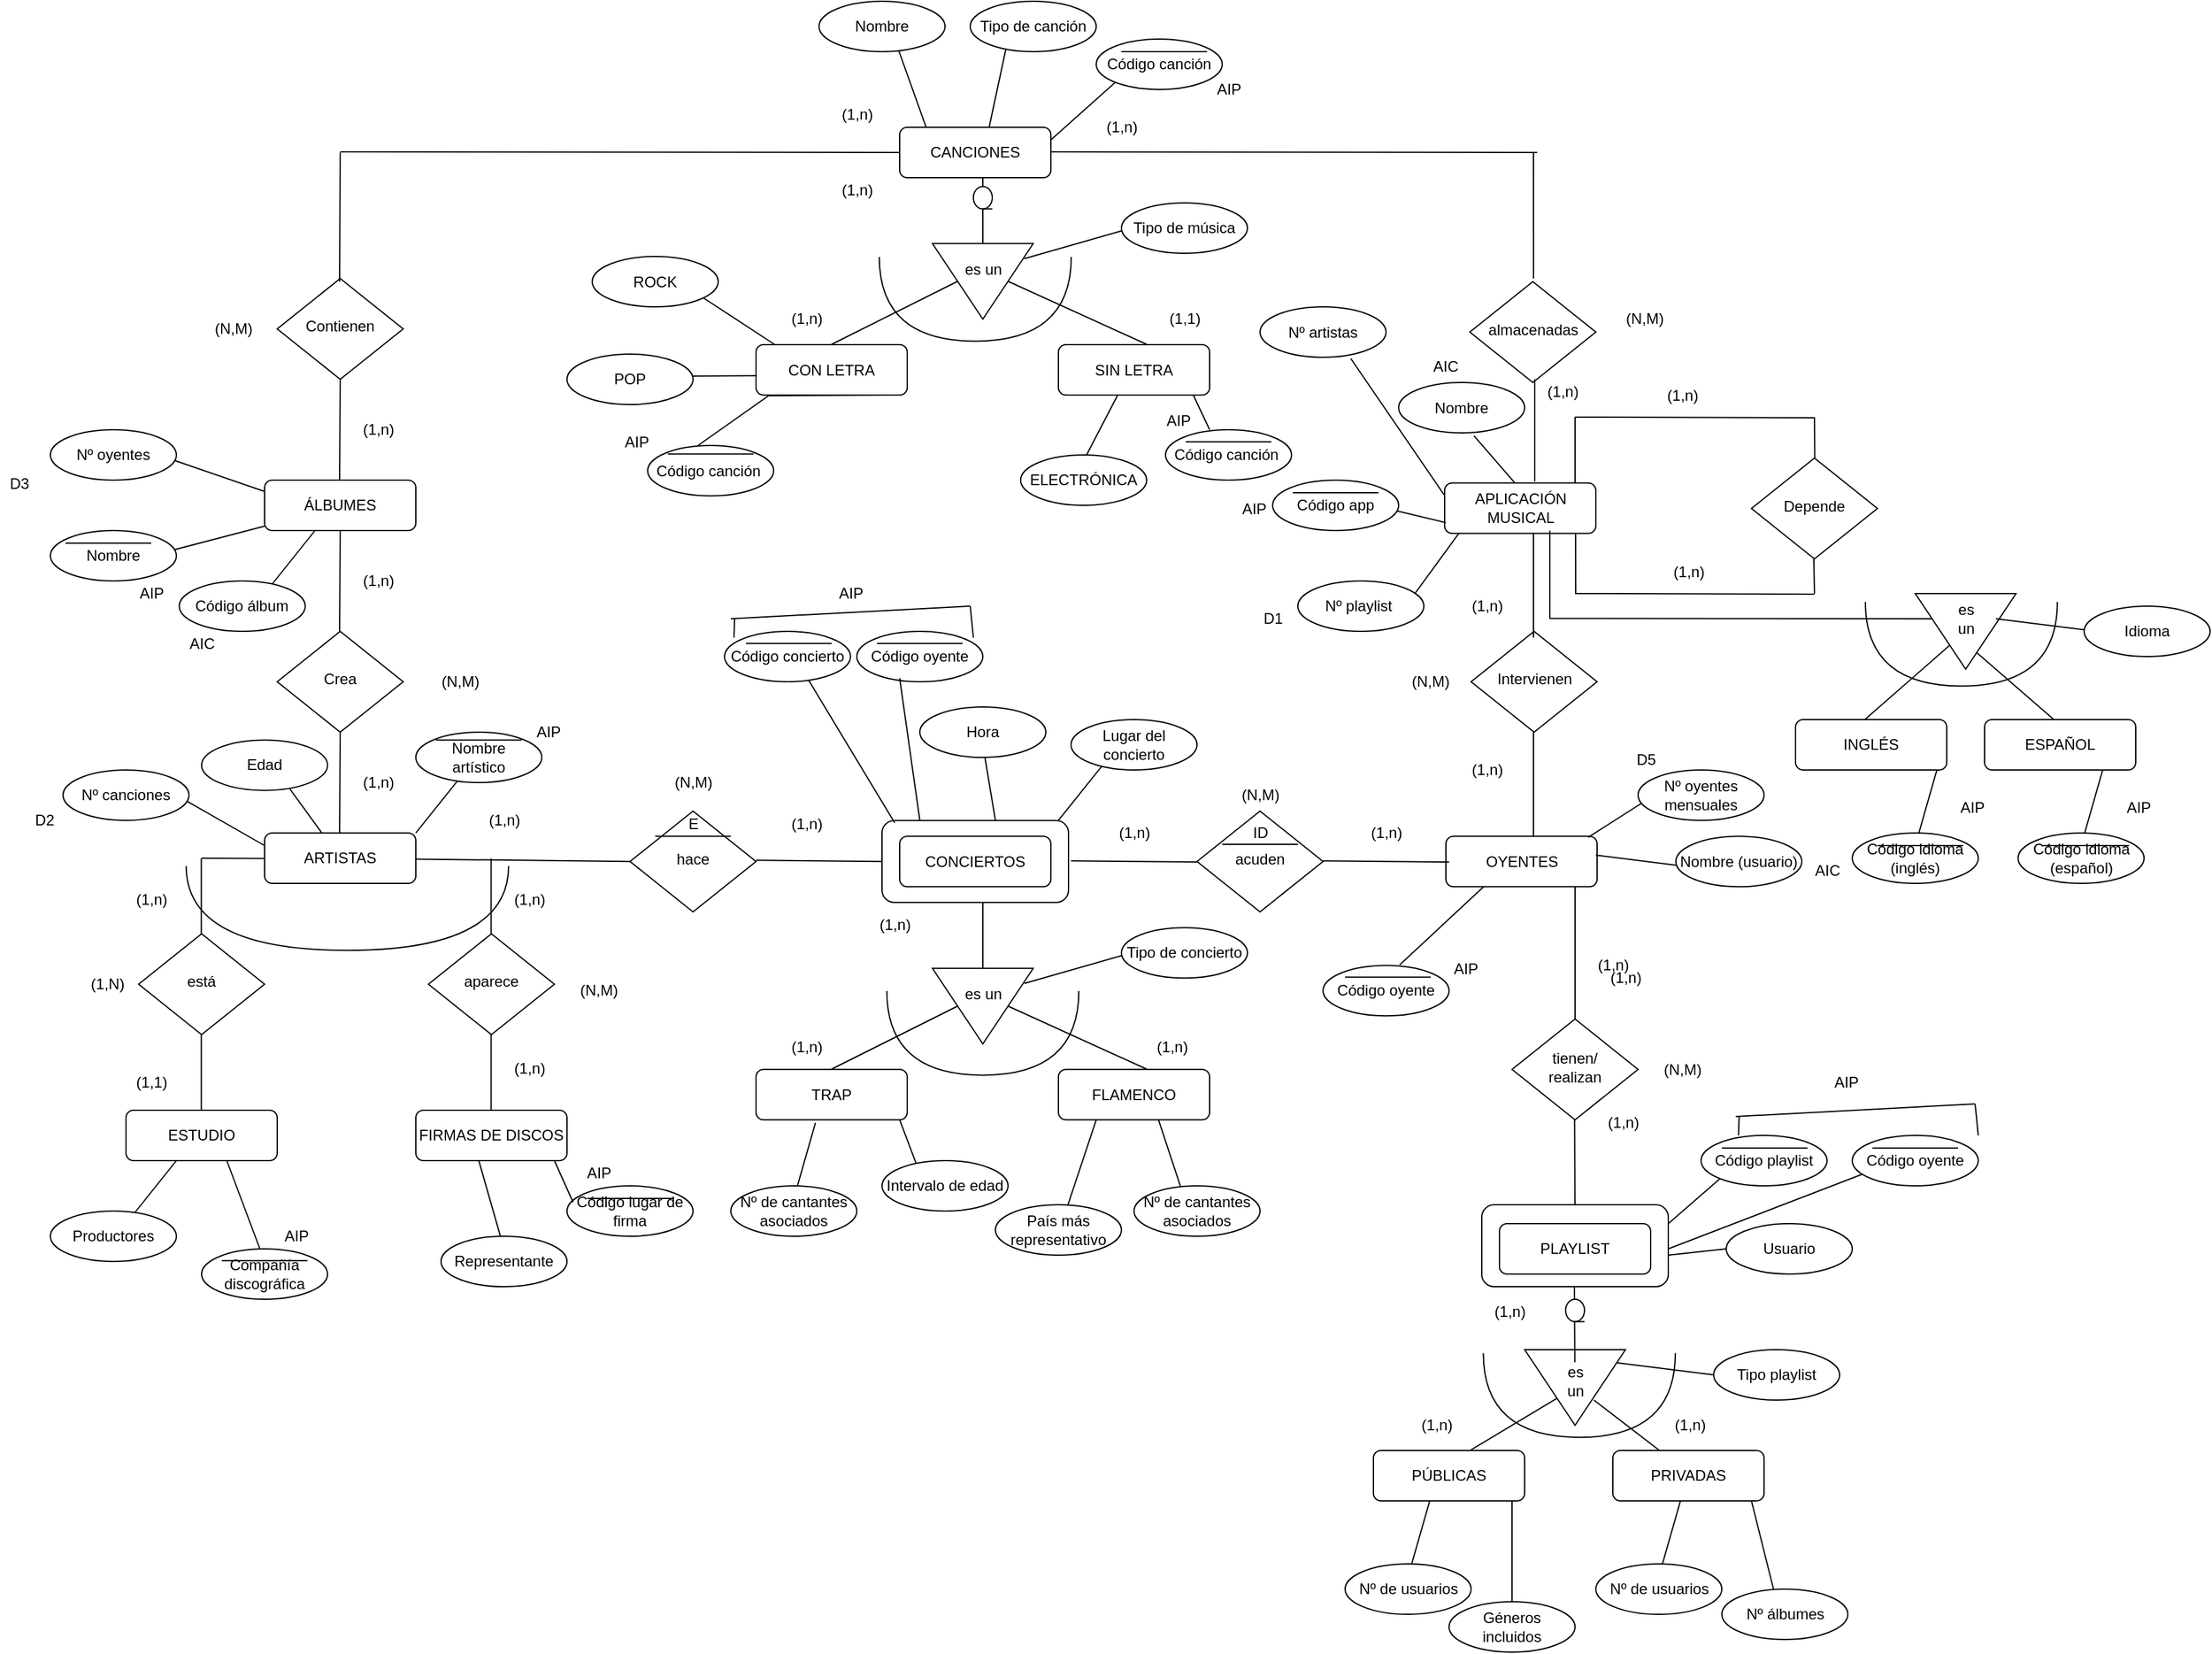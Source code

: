 <mxfile version="16.4.5" type="device"><diagram id="C5RBs43oDa-KdzZeNtuy" name="Page-1"><mxGraphModel dx="2310" dy="2070" grid="1" gridSize="10" guides="1" tooltips="1" connect="1" arrows="1" fold="1" page="1" pageScale="1" pageWidth="827" pageHeight="1169" math="0" shadow="0"><root><mxCell id="WIyWlLk6GJQsqaUBKTNV-0"/><mxCell id="WIyWlLk6GJQsqaUBKTNV-1" parent="WIyWlLk6GJQsqaUBKTNV-0"/><mxCell id="rNqsfp280i0CdRknXw-e-17" value="&lt;font style=&quot;vertical-align: inherit&quot;&gt;&lt;font style=&quot;vertical-align: inherit&quot;&gt;está&lt;/font&gt;&lt;/font&gt;" style="rhombus;whiteSpace=wrap;html=1;shadow=0;fontFamily=Helvetica;fontSize=12;align=center;strokeWidth=1;spacing=6;spacingTop=-4;" parent="WIyWlLk6GJQsqaUBKTNV-1" vertex="1"><mxGeometry x="10" width="100" height="80" as="geometry"/></mxCell><mxCell id="0oKTWD3OBn7UgqSgVnzm-16" value="&lt;font style=&quot;vertical-align: inherit&quot;&gt;&lt;font style=&quot;vertical-align: inherit&quot;&gt;&lt;font style=&quot;vertical-align: inherit&quot;&gt;&lt;font style=&quot;vertical-align: inherit&quot;&gt;&lt;font style=&quot;vertical-align: inherit&quot;&gt;&lt;font style=&quot;vertical-align: inherit&quot;&gt;&lt;font style=&quot;vertical-align: inherit&quot;&gt;&lt;font style=&quot;vertical-align: inherit&quot;&gt;&lt;font style=&quot;vertical-align: inherit&quot;&gt;&lt;font style=&quot;vertical-align: inherit&quot;&gt;ARTISTAS&lt;/font&gt;&lt;/font&gt;&lt;/font&gt;&lt;/font&gt;&lt;/font&gt;&lt;/font&gt;&lt;/font&gt;&lt;/font&gt;&lt;/font&gt;&lt;/font&gt;" style="rounded=1;whiteSpace=wrap;html=1;fontSize=12;glass=0;strokeWidth=1;shadow=0;" parent="WIyWlLk6GJQsqaUBKTNV-1" vertex="1"><mxGeometry x="110" y="-80" width="120" height="40" as="geometry"/></mxCell><mxCell id="0oKTWD3OBn7UgqSgVnzm-17" value="&lt;font style=&quot;vertical-align: inherit&quot;&gt;&lt;font style=&quot;vertical-align: inherit&quot;&gt;OYENTES&lt;/font&gt;&lt;/font&gt;" style="rounded=1;whiteSpace=wrap;html=1;fontSize=12;glass=0;strokeWidth=1;shadow=0;" parent="WIyWlLk6GJQsqaUBKTNV-1" vertex="1"><mxGeometry x="1047.5" y="-77.38" width="120" height="40" as="geometry"/></mxCell><mxCell id="0oKTWD3OBn7UgqSgVnzm-21" value="&lt;font style=&quot;vertical-align: inherit&quot;&gt;&lt;font style=&quot;vertical-align: inherit&quot;&gt;ÁLBUMES&lt;/font&gt;&lt;/font&gt;" style="rounded=1;whiteSpace=wrap;html=1;fontSize=12;glass=0;strokeWidth=1;shadow=0;" parent="WIyWlLk6GJQsqaUBKTNV-1" vertex="1"><mxGeometry x="110" y="-360" width="120" height="40" as="geometry"/></mxCell><mxCell id="0oKTWD3OBn7UgqSgVnzm-22" value="&lt;font style=&quot;vertical-align: inherit&quot;&gt;&lt;font style=&quot;vertical-align: inherit&quot;&gt;&lt;font style=&quot;vertical-align: inherit&quot;&gt;&lt;font style=&quot;vertical-align: inherit&quot;&gt;&lt;font style=&quot;vertical-align: inherit&quot;&gt;&lt;font style=&quot;vertical-align: inherit&quot;&gt;Crea&lt;/font&gt;&lt;/font&gt;&lt;/font&gt;&lt;/font&gt;&lt;/font&gt;&lt;/font&gt;" style="rhombus;whiteSpace=wrap;html=1;shadow=0;fontFamily=Helvetica;fontSize=12;align=center;strokeWidth=1;spacing=6;spacingTop=-4;" parent="WIyWlLk6GJQsqaUBKTNV-1" vertex="1"><mxGeometry x="120" y="-240" width="100" height="80" as="geometry"/></mxCell><mxCell id="0oKTWD3OBn7UgqSgVnzm-23" value="&lt;font style=&quot;vertical-align: inherit&quot;&gt;&lt;font style=&quot;vertical-align: inherit&quot;&gt;Contienen&lt;/font&gt;&lt;/font&gt;" style="rhombus;whiteSpace=wrap;html=1;shadow=0;fontFamily=Helvetica;fontSize=12;align=center;strokeWidth=1;spacing=6;spacingTop=-4;" parent="WIyWlLk6GJQsqaUBKTNV-1" vertex="1"><mxGeometry x="120" y="-520" width="100" height="80" as="geometry"/></mxCell><mxCell id="0oKTWD3OBn7UgqSgVnzm-24" value="&lt;font style=&quot;vertical-align: inherit&quot;&gt;&lt;font style=&quot;vertical-align: inherit&quot;&gt;CANCIONES&lt;/font&gt;&lt;/font&gt;" style="rounded=1;whiteSpace=wrap;html=1;fontSize=12;glass=0;strokeWidth=1;shadow=0;" parent="WIyWlLk6GJQsqaUBKTNV-1" vertex="1"><mxGeometry x="614" y="-640" width="120" height="40" as="geometry"/></mxCell><mxCell id="0oKTWD3OBn7UgqSgVnzm-25" value="&lt;font style=&quot;vertical-align: inherit&quot;&gt;&lt;font style=&quot;vertical-align: inherit&quot;&gt;hace&lt;/font&gt;&lt;/font&gt;" style="rhombus;whiteSpace=wrap;html=1;shadow=0;fontFamily=Helvetica;fontSize=12;align=center;strokeWidth=1;spacing=6;spacingTop=-4;" parent="WIyWlLk6GJQsqaUBKTNV-1" vertex="1"><mxGeometry x="400" y="-97.38" width="100" height="80" as="geometry"/></mxCell><mxCell id="0oKTWD3OBn7UgqSgVnzm-28" value="&lt;font style=&quot;vertical-align: inherit&quot;&gt;&lt;font style=&quot;vertical-align: inherit&quot;&gt;APLICACIÓN MUSICAL&lt;/font&gt;&lt;/font&gt;" style="rounded=1;whiteSpace=wrap;html=1;fontSize=12;glass=0;strokeWidth=1;shadow=0;" parent="WIyWlLk6GJQsqaUBKTNV-1" vertex="1"><mxGeometry x="1046.5" y="-357.75" width="120" height="40" as="geometry"/></mxCell><mxCell id="0oKTWD3OBn7UgqSgVnzm-29" value="&lt;font style=&quot;vertical-align: inherit&quot;&gt;&lt;font style=&quot;vertical-align: inherit&quot;&gt;almacenadas&lt;/font&gt;&lt;/font&gt;" style="rhombus;whiteSpace=wrap;html=1;shadow=0;fontFamily=Helvetica;fontSize=12;align=center;strokeWidth=1;spacing=6;spacingTop=-4;" parent="WIyWlLk6GJQsqaUBKTNV-1" vertex="1"><mxGeometry x="1066.5" y="-517.5" width="100" height="80" as="geometry"/></mxCell><mxCell id="0oKTWD3OBn7UgqSgVnzm-30" value="&lt;font style=&quot;vertical-align: inherit&quot;&gt;&lt;font style=&quot;vertical-align: inherit&quot;&gt;Intervienen&lt;/font&gt;&lt;/font&gt;" style="rhombus;whiteSpace=wrap;html=1;shadow=0;fontFamily=Helvetica;fontSize=12;align=center;strokeWidth=1;spacing=6;spacingTop=-4;" parent="WIyWlLk6GJQsqaUBKTNV-1" vertex="1"><mxGeometry x="1067.5" y="-240" width="100" height="80" as="geometry"/></mxCell><mxCell id="0oKTWD3OBn7UgqSgVnzm-31" value="&lt;font style=&quot;vertical-align: inherit&quot;&gt;&lt;font style=&quot;vertical-align: inherit&quot;&gt;acuden&lt;/font&gt;&lt;/font&gt;" style="rhombus;whiteSpace=wrap;html=1;shadow=0;fontFamily=Helvetica;fontSize=12;align=center;strokeWidth=1;spacing=6;spacingTop=-4;" parent="WIyWlLk6GJQsqaUBKTNV-1" vertex="1"><mxGeometry x="850" y="-97.38" width="100" height="80" as="geometry"/></mxCell><mxCell id="0oKTWD3OBn7UgqSgVnzm-33" value="&lt;font style=&quot;vertical-align: inherit&quot;&gt;&lt;font style=&quot;vertical-align: inherit&quot;&gt;Depende&lt;/font&gt;&lt;/font&gt;" style="rhombus;whiteSpace=wrap;html=1;shadow=0;fontFamily=Helvetica;fontSize=12;align=center;strokeWidth=1;spacing=6;spacingTop=-4;" parent="WIyWlLk6GJQsqaUBKTNV-1" vertex="1"><mxGeometry x="1290" y="-377.5" width="100" height="80" as="geometry"/></mxCell><mxCell id="wkxaDrlnGOL_eyvJKHY2-0" value="&lt;font style=&quot;vertical-align: inherit&quot;&gt;&lt;font style=&quot;vertical-align: inherit&quot;&gt;aparece&lt;/font&gt;&lt;/font&gt;" style="rhombus;whiteSpace=wrap;html=1;shadow=0;fontFamily=Helvetica;fontSize=12;align=center;strokeWidth=1;spacing=6;spacingTop=-4;" parent="WIyWlLk6GJQsqaUBKTNV-1" vertex="1"><mxGeometry x="240" width="100" height="80" as="geometry"/></mxCell><mxCell id="wkxaDrlnGOL_eyvJKHY2-1" value="" style="endArrow=none;html=1;rounded=0;" parent="WIyWlLk6GJQsqaUBKTNV-1" edge="1"><mxGeometry relative="1" as="geometry"><mxPoint x="60" y="-60" as="sourcePoint"/><mxPoint x="110" y="-59.75" as="targetPoint"/></mxGeometry></mxCell><mxCell id="wkxaDrlnGOL_eyvJKHY2-3" value="" style="endArrow=none;html=1;rounded=0;" parent="WIyWlLk6GJQsqaUBKTNV-1" edge="1"><mxGeometry relative="1" as="geometry"><mxPoint x="289.76" y="-59.75" as="sourcePoint"/><mxPoint x="289.76" y="0.25" as="targetPoint"/></mxGeometry></mxCell><mxCell id="wkxaDrlnGOL_eyvJKHY2-4" value="" style="endArrow=none;html=1;rounded=0;entryX=0;entryY=0.5;entryDx=0;entryDy=0;" parent="WIyWlLk6GJQsqaUBKTNV-1" target="0oKTWD3OBn7UgqSgVnzm-25" edge="1"><mxGeometry relative="1" as="geometry"><mxPoint x="230" y="-59.25" as="sourcePoint"/><mxPoint x="290" y="-60" as="targetPoint"/></mxGeometry></mxCell><mxCell id="wkxaDrlnGOL_eyvJKHY2-5" value="" style="endArrow=none;html=1;rounded=0;" parent="WIyWlLk6GJQsqaUBKTNV-1" edge="1"><mxGeometry relative="1" as="geometry"><mxPoint x="59.76" y="80" as="sourcePoint"/><mxPoint x="59.76" y="140" as="targetPoint"/></mxGeometry></mxCell><mxCell id="wkxaDrlnGOL_eyvJKHY2-6" value="" style="endArrow=none;html=1;rounded=0;" parent="WIyWlLk6GJQsqaUBKTNV-1" edge="1"><mxGeometry relative="1" as="geometry"><mxPoint x="289.76" y="80" as="sourcePoint"/><mxPoint x="289.76" y="140" as="targetPoint"/></mxGeometry></mxCell><mxCell id="wkxaDrlnGOL_eyvJKHY2-7" value="&lt;font style=&quot;vertical-align: inherit&quot;&gt;&lt;font style=&quot;vertical-align: inherit&quot;&gt;FIRMAS DE DISCOS&lt;/font&gt;&lt;/font&gt;" style="rounded=1;whiteSpace=wrap;html=1;fontSize=12;glass=0;strokeWidth=1;shadow=0;" parent="WIyWlLk6GJQsqaUBKTNV-1" vertex="1"><mxGeometry x="230" y="140" width="120" height="40" as="geometry"/></mxCell><mxCell id="wkxaDrlnGOL_eyvJKHY2-8" value="&lt;font style=&quot;vertical-align: inherit&quot;&gt;&lt;font style=&quot;vertical-align: inherit&quot;&gt;ESTUDIO&lt;/font&gt;&lt;/font&gt;" style="rounded=1;whiteSpace=wrap;html=1;fontSize=12;glass=0;strokeWidth=1;shadow=0;" parent="WIyWlLk6GJQsqaUBKTNV-1" vertex="1"><mxGeometry y="140" width="120" height="40" as="geometry"/></mxCell><mxCell id="wkxaDrlnGOL_eyvJKHY2-15" value="" style="rounded=1;whiteSpace=wrap;html=1;fontSize=12;glass=0;strokeWidth=1;shadow=0;" parent="WIyWlLk6GJQsqaUBKTNV-1" vertex="1"><mxGeometry x="600" y="-89.88" width="148" height="65" as="geometry"/></mxCell><mxCell id="wkxaDrlnGOL_eyvJKHY2-13" value="" style="shape=requiredInterface;html=1;verticalLabelPosition=bottom;sketch=0;rotation=90;" parent="WIyWlLk6GJQsqaUBKTNV-1" vertex="1"><mxGeometry x="142.26" y="-148.26" width="66.88" height="255.88" as="geometry"/></mxCell><mxCell id="0oKTWD3OBn7UgqSgVnzm-26" value="&lt;font style=&quot;vertical-align: inherit&quot;&gt;&lt;font style=&quot;vertical-align: inherit&quot;&gt;CONCIERTOS&lt;/font&gt;&lt;/font&gt;" style="rounded=1;whiteSpace=wrap;html=1;fontSize=12;glass=0;strokeWidth=1;shadow=0;" parent="WIyWlLk6GJQsqaUBKTNV-1" vertex="1"><mxGeometry x="614" y="-77.38" width="120" height="40" as="geometry"/></mxCell><mxCell id="wkxaDrlnGOL_eyvJKHY2-25" value="" style="endArrow=none;html=1;rounded=0;" parent="WIyWlLk6GJQsqaUBKTNV-1" edge="1"><mxGeometry relative="1" as="geometry"><mxPoint x="680" y="-24.88" as="sourcePoint"/><mxPoint x="680" y="35.12" as="targetPoint"/></mxGeometry></mxCell><mxCell id="wkxaDrlnGOL_eyvJKHY2-26" value="" style="triangle;whiteSpace=wrap;html=1;rotation=90;" parent="WIyWlLk6GJQsqaUBKTNV-1" vertex="1"><mxGeometry x="650" y="17.37" width="60" height="80" as="geometry"/></mxCell><mxCell id="wkxaDrlnGOL_eyvJKHY2-27" value="" style="endArrow=none;html=1;rounded=0;" parent="WIyWlLk6GJQsqaUBKTNV-1" edge="1"><mxGeometry relative="1" as="geometry"><mxPoint x="560" y="107.37" as="sourcePoint"/><mxPoint x="660" y="57.37" as="targetPoint"/></mxGeometry></mxCell><mxCell id="wkxaDrlnGOL_eyvJKHY2-28" value="" style="endArrow=none;html=1;rounded=0;entryX=0.5;entryY=0;entryDx=0;entryDy=0;" parent="WIyWlLk6GJQsqaUBKTNV-1" target="wkxaDrlnGOL_eyvJKHY2-26" edge="1"><mxGeometry relative="1" as="geometry"><mxPoint x="810" y="107.37" as="sourcePoint"/><mxPoint x="780" y="77.37" as="targetPoint"/></mxGeometry></mxCell><mxCell id="wkxaDrlnGOL_eyvJKHY2-29" value="TRAP" style="rounded=1;whiteSpace=wrap;html=1;fontSize=12;glass=0;strokeWidth=1;shadow=0;" parent="WIyWlLk6GJQsqaUBKTNV-1" vertex="1"><mxGeometry x="500" y="107.62" width="120" height="40" as="geometry"/></mxCell><mxCell id="wkxaDrlnGOL_eyvJKHY2-30" value="FLAMENCO" style="rounded=1;whiteSpace=wrap;html=1;fontSize=12;glass=0;strokeWidth=1;shadow=0;" parent="WIyWlLk6GJQsqaUBKTNV-1" vertex="1"><mxGeometry x="740" y="107.62" width="120" height="40" as="geometry"/></mxCell><mxCell id="wkxaDrlnGOL_eyvJKHY2-31" value="es un" style="text;html=1;align=center;verticalAlign=middle;resizable=0;points=[];autosize=1;strokeColor=none;fillColor=none;" parent="WIyWlLk6GJQsqaUBKTNV-1" vertex="1"><mxGeometry x="660" y="37.62" width="40" height="20" as="geometry"/></mxCell><mxCell id="wkxaDrlnGOL_eyvJKHY2-32" value="" style="endArrow=none;html=1;rounded=0;entryX=0.2;entryY=0.088;entryDx=0;entryDy=0;entryPerimeter=0;" parent="WIyWlLk6GJQsqaUBKTNV-1" target="wkxaDrlnGOL_eyvJKHY2-26" edge="1"><mxGeometry relative="1" as="geometry"><mxPoint x="790" y="17.37" as="sourcePoint"/><mxPoint x="739" y="47.37" as="targetPoint"/></mxGeometry></mxCell><mxCell id="wkxaDrlnGOL_eyvJKHY2-33" value="Tipo de concierto" style="ellipse;whiteSpace=wrap;html=1;align=center;" parent="WIyWlLk6GJQsqaUBKTNV-1" vertex="1"><mxGeometry x="790" y="-4.88" width="100" height="40" as="geometry"/></mxCell><mxCell id="wkxaDrlnGOL_eyvJKHY2-34" value="" style="shape=requiredInterface;html=1;verticalLabelPosition=bottom;sketch=0;rotation=90;" parent="WIyWlLk6GJQsqaUBKTNV-1" vertex="1"><mxGeometry x="646.6" y="2.62" width="66.8" height="152.38" as="geometry"/></mxCell><mxCell id="wkxaDrlnGOL_eyvJKHY2-35" value="" style="endArrow=none;html=1;rounded=0;startArrow=none;" parent="WIyWlLk6GJQsqaUBKTNV-1" source="wkxaDrlnGOL_eyvJKHY2-187" edge="1"><mxGeometry relative="1" as="geometry"><mxPoint x="680" y="-600" as="sourcePoint"/><mxPoint x="680" y="-540" as="targetPoint"/></mxGeometry></mxCell><mxCell id="wkxaDrlnGOL_eyvJKHY2-36" value="" style="triangle;whiteSpace=wrap;html=1;rotation=90;" parent="WIyWlLk6GJQsqaUBKTNV-1" vertex="1"><mxGeometry x="650" y="-557.75" width="60" height="80" as="geometry"/></mxCell><mxCell id="wkxaDrlnGOL_eyvJKHY2-37" value="" style="endArrow=none;html=1;rounded=0;" parent="WIyWlLk6GJQsqaUBKTNV-1" edge="1"><mxGeometry relative="1" as="geometry"><mxPoint x="560" y="-467.75" as="sourcePoint"/><mxPoint x="660" y="-517.75" as="targetPoint"/></mxGeometry></mxCell><mxCell id="wkxaDrlnGOL_eyvJKHY2-38" value="" style="endArrow=none;html=1;rounded=0;entryX=0.5;entryY=0;entryDx=0;entryDy=0;" parent="WIyWlLk6GJQsqaUBKTNV-1" target="wkxaDrlnGOL_eyvJKHY2-36" edge="1"><mxGeometry relative="1" as="geometry"><mxPoint x="810" y="-467.75" as="sourcePoint"/><mxPoint x="780" y="-497.75" as="targetPoint"/></mxGeometry></mxCell><mxCell id="wkxaDrlnGOL_eyvJKHY2-39" value="CON LETRA" style="rounded=1;whiteSpace=wrap;html=1;fontSize=12;glass=0;strokeWidth=1;shadow=0;" parent="WIyWlLk6GJQsqaUBKTNV-1" vertex="1"><mxGeometry x="500" y="-467.5" width="120" height="40" as="geometry"/></mxCell><mxCell id="wkxaDrlnGOL_eyvJKHY2-40" value="SIN LETRA" style="rounded=1;whiteSpace=wrap;html=1;fontSize=12;glass=0;strokeWidth=1;shadow=0;" parent="WIyWlLk6GJQsqaUBKTNV-1" vertex="1"><mxGeometry x="740" y="-467.5" width="120" height="40" as="geometry"/></mxCell><mxCell id="wkxaDrlnGOL_eyvJKHY2-41" value="es un" style="text;html=1;align=center;verticalAlign=middle;resizable=0;points=[];autosize=1;strokeColor=none;fillColor=none;" parent="WIyWlLk6GJQsqaUBKTNV-1" vertex="1"><mxGeometry x="660" y="-537.5" width="40" height="20" as="geometry"/></mxCell><mxCell id="wkxaDrlnGOL_eyvJKHY2-42" value="" style="endArrow=none;html=1;rounded=0;entryX=0.2;entryY=0.088;entryDx=0;entryDy=0;entryPerimeter=0;" parent="WIyWlLk6GJQsqaUBKTNV-1" target="wkxaDrlnGOL_eyvJKHY2-36" edge="1"><mxGeometry relative="1" as="geometry"><mxPoint x="790" y="-557.75" as="sourcePoint"/><mxPoint x="739" y="-527.75" as="targetPoint"/></mxGeometry></mxCell><mxCell id="wkxaDrlnGOL_eyvJKHY2-43" value="Tipo de música" style="ellipse;whiteSpace=wrap;html=1;align=center;" parent="WIyWlLk6GJQsqaUBKTNV-1" vertex="1"><mxGeometry x="790" y="-580" width="100" height="40" as="geometry"/></mxCell><mxCell id="wkxaDrlnGOL_eyvJKHY2-45" value="" style="endArrow=none;html=1;rounded=0;entryX=0.8;entryY=0.25;entryDx=0;entryDy=0;entryPerimeter=0;exitX=0.2;exitY=0.25;exitDx=0;exitDy=0;exitPerimeter=0;" parent="WIyWlLk6GJQsqaUBKTNV-1" source="0oKTWD3OBn7UgqSgVnzm-25" target="0oKTWD3OBn7UgqSgVnzm-25" edge="1"><mxGeometry relative="1" as="geometry"><mxPoint x="470" y="-52.63" as="sourcePoint"/><mxPoint x="510" y="-52.63" as="targetPoint"/></mxGeometry></mxCell><mxCell id="wkxaDrlnGOL_eyvJKHY2-46" value="E" style="text;html=1;align=center;verticalAlign=middle;resizable=0;points=[];autosize=1;strokeColor=none;fillColor=none;" parent="WIyWlLk6GJQsqaUBKTNV-1" vertex="1"><mxGeometry x="440" y="-97.38" width="20" height="20" as="geometry"/></mxCell><mxCell id="wkxaDrlnGOL_eyvJKHY2-48" value="" style="endArrow=none;html=1;rounded=0;exitX=0;exitY=0.25;exitDx=0;exitDy=0;" parent="WIyWlLk6GJQsqaUBKTNV-1" source="0oKTWD3OBn7UgqSgVnzm-16" edge="1"><mxGeometry relative="1" as="geometry"><mxPoint x="98.52" y="-110" as="sourcePoint"/><mxPoint x="40" y="-110" as="targetPoint"/></mxGeometry></mxCell><mxCell id="wkxaDrlnGOL_eyvJKHY2-49" value="Nº canciones" style="ellipse;whiteSpace=wrap;html=1;align=center;" parent="WIyWlLk6GJQsqaUBKTNV-1" vertex="1"><mxGeometry x="-50" y="-130" width="100" height="40" as="geometry"/></mxCell><mxCell id="wkxaDrlnGOL_eyvJKHY2-50" value="" style="endArrow=none;html=1;rounded=0;entryX=0.72;entryY=1.025;entryDx=0;entryDy=0;entryPerimeter=0;exitX=0;exitY=0.25;exitDx=0;exitDy=0;" parent="WIyWlLk6GJQsqaUBKTNV-1" source="0oKTWD3OBn7UgqSgVnzm-28" target="wkxaDrlnGOL_eyvJKHY2-51" edge="1"><mxGeometry relative="1" as="geometry"><mxPoint x="1040" y="-350" as="sourcePoint"/><mxPoint x="950" y="-347.5" as="targetPoint"/></mxGeometry></mxCell><mxCell id="wkxaDrlnGOL_eyvJKHY2-51" value="Nº artistas" style="ellipse;whiteSpace=wrap;html=1;align=center;" parent="WIyWlLk6GJQsqaUBKTNV-1" vertex="1"><mxGeometry x="900" y="-497.5" width="100" height="40" as="geometry"/></mxCell><mxCell id="wkxaDrlnGOL_eyvJKHY2-52" value="" style="endArrow=none;html=1;rounded=0;entryX=0.2;entryY=0.088;entryDx=0;entryDy=0;entryPerimeter=0;" parent="WIyWlLk6GJQsqaUBKTNV-1" edge="1"><mxGeometry relative="1" as="geometry"><mxPoint x="110" y="-351" as="sourcePoint"/><mxPoint x="33" y="-377.5" as="targetPoint"/></mxGeometry></mxCell><mxCell id="wkxaDrlnGOL_eyvJKHY2-53" value="Nº oyentes" style="ellipse;whiteSpace=wrap;html=1;align=center;" parent="WIyWlLk6GJQsqaUBKTNV-1" vertex="1"><mxGeometry x="-60" y="-400" width="100" height="40" as="geometry"/></mxCell><mxCell id="wkxaDrlnGOL_eyvJKHY2-54" value="" style="endArrow=none;html=1;rounded=0;" parent="WIyWlLk6GJQsqaUBKTNV-1" edge="1"><mxGeometry relative="1" as="geometry"><mxPoint x="59.76" y="-59.75" as="sourcePoint"/><mxPoint x="59.76" y="0.25" as="targetPoint"/></mxGeometry></mxCell><mxCell id="wkxaDrlnGOL_eyvJKHY2-55" value="" style="endArrow=none;html=1;rounded=0;exitX=0.5;exitY=1;exitDx=0;exitDy=0;" parent="WIyWlLk6GJQsqaUBKTNV-1" source="0oKTWD3OBn7UgqSgVnzm-22" edge="1"><mxGeometry relative="1" as="geometry"><mxPoint x="169.5" y="-140" as="sourcePoint"/><mxPoint x="169.5" y="-80" as="targetPoint"/></mxGeometry></mxCell><mxCell id="wkxaDrlnGOL_eyvJKHY2-56" value="" style="endArrow=none;html=1;rounded=0;exitX=0.5;exitY=1;exitDx=0;exitDy=0;" parent="WIyWlLk6GJQsqaUBKTNV-1" edge="1"><mxGeometry relative="1" as="geometry"><mxPoint x="170" y="-320" as="sourcePoint"/><mxPoint x="169.5" y="-240" as="targetPoint"/></mxGeometry></mxCell><mxCell id="wkxaDrlnGOL_eyvJKHY2-57" value="" style="endArrow=none;html=1;rounded=0;exitX=0.5;exitY=1;exitDx=0;exitDy=0;" parent="WIyWlLk6GJQsqaUBKTNV-1" edge="1"><mxGeometry relative="1" as="geometry"><mxPoint x="170" y="-440" as="sourcePoint"/><mxPoint x="169.5" y="-360" as="targetPoint"/></mxGeometry></mxCell><mxCell id="wkxaDrlnGOL_eyvJKHY2-59" value="" style="endArrow=none;html=1;rounded=0;entryX=0;entryY=0.5;entryDx=0;entryDy=0;" parent="WIyWlLk6GJQsqaUBKTNV-1" target="wkxaDrlnGOL_eyvJKHY2-15" edge="1"><mxGeometry relative="1" as="geometry"><mxPoint x="500" y="-58.32" as="sourcePoint"/><mxPoint x="670" y="-56.45" as="targetPoint"/></mxGeometry></mxCell><mxCell id="wkxaDrlnGOL_eyvJKHY2-60" value="" style="endArrow=none;html=1;rounded=0;entryX=0;entryY=0.5;entryDx=0;entryDy=0;" parent="WIyWlLk6GJQsqaUBKTNV-1" edge="1"><mxGeometry relative="1" as="geometry"><mxPoint x="750" y="-57.88" as="sourcePoint"/><mxPoint x="850" y="-56.94" as="targetPoint"/></mxGeometry></mxCell><mxCell id="wkxaDrlnGOL_eyvJKHY2-61" value="" style="endArrow=none;html=1;rounded=0;entryX=0;entryY=0.5;entryDx=0;entryDy=0;" parent="WIyWlLk6GJQsqaUBKTNV-1" edge="1"><mxGeometry relative="1" as="geometry"><mxPoint x="950" y="-57.88" as="sourcePoint"/><mxPoint x="1050" y="-56.94" as="targetPoint"/></mxGeometry></mxCell><mxCell id="wkxaDrlnGOL_eyvJKHY2-62" value="" style="endArrow=none;html=1;rounded=0;" parent="WIyWlLk6GJQsqaUBKTNV-1" edge="1"><mxGeometry relative="1" as="geometry"><mxPoint x="1117" y="-160" as="sourcePoint"/><mxPoint x="1117" y="-77.38" as="targetPoint"/></mxGeometry></mxCell><mxCell id="wkxaDrlnGOL_eyvJKHY2-65" value="" style="endArrow=none;html=1;rounded=0;" parent="WIyWlLk6GJQsqaUBKTNV-1" edge="1"><mxGeometry relative="1" as="geometry"><mxPoint x="1117" y="-317.75" as="sourcePoint"/><mxPoint x="1117" y="-235.13" as="targetPoint"/></mxGeometry></mxCell><mxCell id="wkxaDrlnGOL_eyvJKHY2-66" value="" style="endArrow=none;html=1;rounded=0;" parent="WIyWlLk6GJQsqaUBKTNV-1" edge="1"><mxGeometry relative="1" as="geometry"><mxPoint x="1150" y="-270" as="sourcePoint"/><mxPoint x="1340" y="-269.5" as="targetPoint"/></mxGeometry></mxCell><mxCell id="wkxaDrlnGOL_eyvJKHY2-67" value="" style="endArrow=none;html=1;rounded=0;" parent="WIyWlLk6GJQsqaUBKTNV-1" edge="1"><mxGeometry relative="1" as="geometry"><mxPoint x="1339.5" y="-297.5" as="sourcePoint"/><mxPoint x="1340" y="-270" as="targetPoint"/></mxGeometry></mxCell><mxCell id="wkxaDrlnGOL_eyvJKHY2-68" value="" style="endArrow=none;html=1;rounded=0;exitX=0.866;exitY=1.014;exitDx=0;exitDy=0;exitPerimeter=0;" parent="WIyWlLk6GJQsqaUBKTNV-1" source="0oKTWD3OBn7UgqSgVnzm-28" edge="1"><mxGeometry relative="1" as="geometry"><mxPoint x="1151" y="-310" as="sourcePoint"/><mxPoint x="1150.5" y="-270" as="targetPoint"/></mxGeometry></mxCell><mxCell id="wkxaDrlnGOL_eyvJKHY2-69" value="" style="endArrow=none;html=1;rounded=0;" parent="WIyWlLk6GJQsqaUBKTNV-1" edge="1"><mxGeometry relative="1" as="geometry"><mxPoint x="1150" y="-410" as="sourcePoint"/><mxPoint x="1150" y="-357.75" as="targetPoint"/></mxGeometry></mxCell><mxCell id="wkxaDrlnGOL_eyvJKHY2-70" value="" style="endArrow=none;html=1;rounded=0;" parent="WIyWlLk6GJQsqaUBKTNV-1" edge="1"><mxGeometry relative="1" as="geometry"><mxPoint x="1150" y="-410" as="sourcePoint"/><mxPoint x="1340" y="-409.5" as="targetPoint"/></mxGeometry></mxCell><mxCell id="wkxaDrlnGOL_eyvJKHY2-71" value="" style="endArrow=none;html=1;rounded=0;" parent="WIyWlLk6GJQsqaUBKTNV-1" edge="1"><mxGeometry relative="1" as="geometry"><mxPoint x="1340" y="-410" as="sourcePoint"/><mxPoint x="1340.25" y="-377.5" as="targetPoint"/></mxGeometry></mxCell><mxCell id="wkxaDrlnGOL_eyvJKHY2-72" value="" style="endArrow=none;html=1;rounded=0;" parent="WIyWlLk6GJQsqaUBKTNV-1" edge="1"><mxGeometry relative="1" as="geometry"><mxPoint x="170" y="-620" as="sourcePoint"/><mxPoint x="169.5" y="-517.5" as="targetPoint"/></mxGeometry></mxCell><mxCell id="wkxaDrlnGOL_eyvJKHY2-73" value="" style="endArrow=none;html=1;rounded=0;entryX=0;entryY=0.5;entryDx=0;entryDy=0;" parent="WIyWlLk6GJQsqaUBKTNV-1" target="0oKTWD3OBn7UgqSgVnzm-24" edge="1"><mxGeometry relative="1" as="geometry"><mxPoint x="170" y="-620.5" as="sourcePoint"/><mxPoint x="360" y="-620" as="targetPoint"/></mxGeometry></mxCell><mxCell id="wkxaDrlnGOL_eyvJKHY2-74" value="" style="endArrow=none;html=1;rounded=0;entryX=0.596;entryY=-0.031;entryDx=0;entryDy=0;entryPerimeter=0;" parent="WIyWlLk6GJQsqaUBKTNV-1" target="0oKTWD3OBn7UgqSgVnzm-28" edge="1"><mxGeometry relative="1" as="geometry"><mxPoint x="1118" y="-440" as="sourcePoint"/><mxPoint x="1113" y="-357" as="targetPoint"/></mxGeometry></mxCell><mxCell id="wkxaDrlnGOL_eyvJKHY2-77" value="" style="endArrow=none;html=1;rounded=0;" parent="WIyWlLk6GJQsqaUBKTNV-1" edge="1"><mxGeometry relative="1" as="geometry"><mxPoint x="1117" y="-620" as="sourcePoint"/><mxPoint x="1117.08" y="-520" as="targetPoint"/></mxGeometry></mxCell><mxCell id="wkxaDrlnGOL_eyvJKHY2-78" value="" style="endArrow=none;html=1;rounded=0;" parent="WIyWlLk6GJQsqaUBKTNV-1" edge="1"><mxGeometry relative="1" as="geometry"><mxPoint x="734" y="-620.5" as="sourcePoint"/><mxPoint x="1120" y="-620" as="targetPoint"/></mxGeometry></mxCell><mxCell id="wkxaDrlnGOL_eyvJKHY2-79" value="" style="endArrow=none;html=1;rounded=0;" parent="WIyWlLk6GJQsqaUBKTNV-1" edge="1"><mxGeometry relative="1" as="geometry"><mxPoint x="610" y="-710" as="sourcePoint"/><mxPoint x="635" y="-640" as="targetPoint"/></mxGeometry></mxCell><mxCell id="wkxaDrlnGOL_eyvJKHY2-80" value="Nombre" style="ellipse;whiteSpace=wrap;html=1;align=center;" parent="WIyWlLk6GJQsqaUBKTNV-1" vertex="1"><mxGeometry x="550" y="-740" width="100" height="40" as="geometry"/></mxCell><mxCell id="wkxaDrlnGOL_eyvJKHY2-81" value="" style="endArrow=none;html=1;rounded=0;" parent="WIyWlLk6GJQsqaUBKTNV-1" edge="1"><mxGeometry relative="1" as="geometry"><mxPoint x="700" y="-710" as="sourcePoint"/><mxPoint x="685" y="-640" as="targetPoint"/></mxGeometry></mxCell><mxCell id="wkxaDrlnGOL_eyvJKHY2-82" value="Tipo de canción" style="ellipse;whiteSpace=wrap;html=1;align=center;" parent="WIyWlLk6GJQsqaUBKTNV-1" vertex="1"><mxGeometry x="670" y="-740" width="100" height="40" as="geometry"/></mxCell><mxCell id="wkxaDrlnGOL_eyvJKHY2-83" value="" style="endArrow=none;html=1;rounded=0;entryX=1;entryY=0.25;entryDx=0;entryDy=0;" parent="WIyWlLk6GJQsqaUBKTNV-1" target="0oKTWD3OBn7UgqSgVnzm-24" edge="1"><mxGeometry relative="1" as="geometry"><mxPoint x="790" y="-680" as="sourcePoint"/><mxPoint x="740" y="-630" as="targetPoint"/></mxGeometry></mxCell><mxCell id="wkxaDrlnGOL_eyvJKHY2-84" value="Código canción" style="ellipse;whiteSpace=wrap;html=1;align=center;" parent="WIyWlLk6GJQsqaUBKTNV-1" vertex="1"><mxGeometry x="770" y="-710" width="100" height="40" as="geometry"/></mxCell><mxCell id="wkxaDrlnGOL_eyvJKHY2-85" value="" style="endArrow=none;html=1;rounded=0;" parent="WIyWlLk6GJQsqaUBKTNV-1" edge="1"><mxGeometry relative="1" as="geometry"><mxPoint x="450" y="-510" as="sourcePoint"/><mxPoint x="515" y="-467.5" as="targetPoint"/></mxGeometry></mxCell><mxCell id="wkxaDrlnGOL_eyvJKHY2-86" value="ROCK" style="ellipse;whiteSpace=wrap;html=1;align=center;" parent="WIyWlLk6GJQsqaUBKTNV-1" vertex="1"><mxGeometry x="370" y="-537.5" width="100" height="40" as="geometry"/></mxCell><mxCell id="wkxaDrlnGOL_eyvJKHY2-87" value="" style="endArrow=none;html=1;rounded=0;entryX=0.005;entryY=0.616;entryDx=0;entryDy=0;entryPerimeter=0;" parent="WIyWlLk6GJQsqaUBKTNV-1" target="wkxaDrlnGOL_eyvJKHY2-39" edge="1"><mxGeometry relative="1" as="geometry"><mxPoint x="440" y="-442.5" as="sourcePoint"/><mxPoint x="505" y="-400" as="targetPoint"/></mxGeometry></mxCell><mxCell id="wkxaDrlnGOL_eyvJKHY2-88" value="POP" style="ellipse;whiteSpace=wrap;html=1;align=center;" parent="WIyWlLk6GJQsqaUBKTNV-1" vertex="1"><mxGeometry x="350" y="-460" width="100" height="40" as="geometry"/></mxCell><mxCell id="wkxaDrlnGOL_eyvJKHY2-91" value="" style="endArrow=none;html=1;rounded=0;" parent="WIyWlLk6GJQsqaUBKTNV-1" edge="1"><mxGeometry relative="1" as="geometry"><mxPoint x="787.04" y="-427.5" as="sourcePoint"/><mxPoint x="760" y="-375.5" as="targetPoint"/></mxGeometry></mxCell><mxCell id="wkxaDrlnGOL_eyvJKHY2-93" value="ELECTRÓNICA" style="ellipse;whiteSpace=wrap;html=1;align=center;" parent="WIyWlLk6GJQsqaUBKTNV-1" vertex="1"><mxGeometry x="710" y="-380" width="100" height="40" as="geometry"/></mxCell><mxCell id="wkxaDrlnGOL_eyvJKHY2-94" value="(1,n)" style="text;html=1;align=center;verticalAlign=middle;resizable=0;points=[];autosize=1;strokeColor=none;fillColor=none;" parent="WIyWlLk6GJQsqaUBKTNV-1" vertex="1"><mxGeometry x="560" y="-600" width="40" height="20" as="geometry"/></mxCell><mxCell id="wkxaDrlnGOL_eyvJKHY2-95" value="(1,n)" style="text;html=1;align=center;verticalAlign=middle;resizable=0;points=[];autosize=1;strokeColor=none;fillColor=none;" parent="WIyWlLk6GJQsqaUBKTNV-1" vertex="1"><mxGeometry x="520" y="-497.75" width="40" height="20" as="geometry"/></mxCell><mxCell id="wkxaDrlnGOL_eyvJKHY2-96" value="(1,1)" style="text;html=1;align=center;verticalAlign=middle;resizable=0;points=[];autosize=1;strokeColor=none;fillColor=none;" parent="WIyWlLk6GJQsqaUBKTNV-1" vertex="1"><mxGeometry x="820" y="-497.75" width="40" height="20" as="geometry"/></mxCell><mxCell id="wkxaDrlnGOL_eyvJKHY2-97" value="(1,n)" style="text;html=1;align=center;verticalAlign=middle;resizable=0;points=[];autosize=1;strokeColor=none;fillColor=none;" parent="WIyWlLk6GJQsqaUBKTNV-1" vertex="1"><mxGeometry x="1120" y="-440" width="40" height="20" as="geometry"/></mxCell><mxCell id="wkxaDrlnGOL_eyvJKHY2-98" value="(1,n)" style="text;html=1;align=center;verticalAlign=middle;resizable=0;points=[];autosize=1;strokeColor=none;fillColor=none;" parent="WIyWlLk6GJQsqaUBKTNV-1" vertex="1"><mxGeometry x="770" y="-650" width="40" height="20" as="geometry"/></mxCell><mxCell id="wkxaDrlnGOL_eyvJKHY2-99" value="(1,n)" style="text;html=1;align=center;verticalAlign=middle;resizable=0;points=[];autosize=1;strokeColor=none;fillColor=none;" parent="WIyWlLk6GJQsqaUBKTNV-1" vertex="1"><mxGeometry x="1060" y="-140" width="40" height="20" as="geometry"/></mxCell><mxCell id="wkxaDrlnGOL_eyvJKHY2-100" value="(1,n)" style="text;html=1;align=center;verticalAlign=middle;resizable=0;points=[];autosize=1;strokeColor=none;fillColor=none;" parent="WIyWlLk6GJQsqaUBKTNV-1" vertex="1"><mxGeometry x="1060" y="-270" width="40" height="20" as="geometry"/></mxCell><mxCell id="wkxaDrlnGOL_eyvJKHY2-101" value="(1,n)" style="text;html=1;align=center;verticalAlign=middle;resizable=0;points=[];autosize=1;strokeColor=none;fillColor=none;" parent="WIyWlLk6GJQsqaUBKTNV-1" vertex="1"><mxGeometry x="180" y="-410" width="40" height="20" as="geometry"/></mxCell><mxCell id="wkxaDrlnGOL_eyvJKHY2-102" value="(1,n)" style="text;html=1;align=center;verticalAlign=middle;resizable=0;points=[];autosize=1;strokeColor=none;fillColor=none;" parent="WIyWlLk6GJQsqaUBKTNV-1" vertex="1"><mxGeometry x="560" y="-660" width="40" height="20" as="geometry"/></mxCell><mxCell id="wkxaDrlnGOL_eyvJKHY2-103" value="(1,n)" style="text;html=1;align=center;verticalAlign=middle;resizable=0;points=[];autosize=1;strokeColor=none;fillColor=none;" parent="WIyWlLk6GJQsqaUBKTNV-1" vertex="1"><mxGeometry x="180" y="-130" width="40" height="20" as="geometry"/></mxCell><mxCell id="wkxaDrlnGOL_eyvJKHY2-104" value="(1,n)" style="text;html=1;align=center;verticalAlign=middle;resizable=0;points=[];autosize=1;strokeColor=none;fillColor=none;" parent="WIyWlLk6GJQsqaUBKTNV-1" vertex="1"><mxGeometry x="180" y="-290" width="40" height="20" as="geometry"/></mxCell><mxCell id="wkxaDrlnGOL_eyvJKHY2-105" value="" style="endArrow=none;html=1;rounded=0;exitX=0;exitY=0.25;exitDx=0;exitDy=0;" parent="WIyWlLk6GJQsqaUBKTNV-1" edge="1"><mxGeometry relative="1" as="geometry"><mxPoint x="1047.5" y="-326.25" as="sourcePoint"/><mxPoint x="990" y="-340" as="targetPoint"/></mxGeometry></mxCell><mxCell id="wkxaDrlnGOL_eyvJKHY2-106" value="Código app" style="ellipse;whiteSpace=wrap;html=1;align=center;" parent="WIyWlLk6GJQsqaUBKTNV-1" vertex="1"><mxGeometry x="910" y="-360" width="100" height="40" as="geometry"/></mxCell><mxCell id="wkxaDrlnGOL_eyvJKHY2-107" value="" style="endArrow=none;html=1;rounded=0;" parent="WIyWlLk6GJQsqaUBKTNV-1" edge="1"><mxGeometry relative="1" as="geometry"><mxPoint x="994" y="-350" as="sourcePoint"/><mxPoint x="926" y="-350" as="targetPoint"/></mxGeometry></mxCell><mxCell id="wkxaDrlnGOL_eyvJKHY2-108" value="AIP" style="text;html=1;align=center;verticalAlign=middle;resizable=0;points=[];autosize=1;strokeColor=none;fillColor=none;" parent="WIyWlLk6GJQsqaUBKTNV-1" vertex="1"><mxGeometry x="880" y="-347.5" width="30" height="20" as="geometry"/></mxCell><mxCell id="wkxaDrlnGOL_eyvJKHY2-110" value="" style="endArrow=none;html=1;rounded=0;" parent="WIyWlLk6GJQsqaUBKTNV-1" edge="1"><mxGeometry relative="1" as="geometry"><mxPoint x="858" y="-700" as="sourcePoint"/><mxPoint x="790" y="-700" as="targetPoint"/></mxGeometry></mxCell><mxCell id="wkxaDrlnGOL_eyvJKHY2-111" value="AIP" style="text;html=1;align=center;verticalAlign=middle;resizable=0;points=[];autosize=1;strokeColor=none;fillColor=none;" parent="WIyWlLk6GJQsqaUBKTNV-1" vertex="1"><mxGeometry x="860" y="-680" width="30" height="20" as="geometry"/></mxCell><mxCell id="wkxaDrlnGOL_eyvJKHY2-112" value="" style="endArrow=none;html=1;rounded=0;entryX=0.72;entryY=1.025;entryDx=0;entryDy=0;entryPerimeter=0;" parent="WIyWlLk6GJQsqaUBKTNV-1" edge="1"><mxGeometry relative="1" as="geometry"><mxPoint x="1020" y="-266" as="sourcePoint"/><mxPoint x="1057.75" y="-317.75" as="targetPoint"/></mxGeometry></mxCell><mxCell id="wkxaDrlnGOL_eyvJKHY2-113" value="Nº playlist&amp;nbsp;" style="ellipse;whiteSpace=wrap;html=1;align=center;" parent="WIyWlLk6GJQsqaUBKTNV-1" vertex="1"><mxGeometry x="930" y="-280" width="100" height="40" as="geometry"/></mxCell><mxCell id="wkxaDrlnGOL_eyvJKHY2-114" value="D1" style="text;html=1;align=center;verticalAlign=middle;resizable=0;points=[];autosize=1;strokeColor=none;fillColor=none;" parent="WIyWlLk6GJQsqaUBKTNV-1" vertex="1"><mxGeometry x="895" y="-260" width="30" height="20" as="geometry"/></mxCell><mxCell id="wkxaDrlnGOL_eyvJKHY2-115" value="" style="endArrow=none;html=1;rounded=0;entryX=0.941;entryY=0.02;entryDx=0;entryDy=0;entryPerimeter=0;" parent="WIyWlLk6GJQsqaUBKTNV-1" target="0oKTWD3OBn7UgqSgVnzm-17" edge="1"><mxGeometry relative="1" as="geometry"><mxPoint x="1205" y="-105" as="sourcePoint"/><mxPoint x="1125" y="-115" as="targetPoint"/></mxGeometry></mxCell><mxCell id="wkxaDrlnGOL_eyvJKHY2-116" value="Nº oyentes&lt;br&gt;mensuales" style="ellipse;whiteSpace=wrap;html=1;align=center;" parent="WIyWlLk6GJQsqaUBKTNV-1" vertex="1"><mxGeometry x="1200" y="-130" width="100" height="40" as="geometry"/></mxCell><mxCell id="wkxaDrlnGOL_eyvJKHY2-117" value="" style="endArrow=none;html=1;rounded=0;entryX=0.72;entryY=1.025;entryDx=0;entryDy=0;entryPerimeter=0;" parent="WIyWlLk6GJQsqaUBKTNV-1" edge="1"><mxGeometry relative="1" as="geometry"><mxPoint x="1246.5" y="-52.38" as="sourcePoint"/><mxPoint x="1166.5" y="-62.38" as="targetPoint"/></mxGeometry></mxCell><mxCell id="wkxaDrlnGOL_eyvJKHY2-118" value="Nombre (usuario)" style="ellipse;whiteSpace=wrap;html=1;align=center;" parent="WIyWlLk6GJQsqaUBKTNV-1" vertex="1"><mxGeometry x="1230" y="-77.38" width="100" height="40" as="geometry"/></mxCell><mxCell id="wkxaDrlnGOL_eyvJKHY2-119" value="" style="endArrow=none;html=1;rounded=0;entryX=0.72;entryY=1.025;entryDx=0;entryDy=0;entryPerimeter=0;exitX=0;exitY=0.5;exitDx=0;exitDy=0;" parent="WIyWlLk6GJQsqaUBKTNV-1" source="wkxaDrlnGOL_eyvJKHY2-120" edge="1"><mxGeometry relative="1" as="geometry"><mxPoint x="1240" y="394.88" as="sourcePoint"/><mxPoint x="1180" y="340.0" as="targetPoint"/></mxGeometry></mxCell><mxCell id="wkxaDrlnGOL_eyvJKHY2-120" value="Tipo playlist" style="ellipse;whiteSpace=wrap;html=1;align=center;" parent="WIyWlLk6GJQsqaUBKTNV-1" vertex="1"><mxGeometry x="1260" y="330" width="100" height="40" as="geometry"/></mxCell><mxCell id="wkxaDrlnGOL_eyvJKHY2-121" value="" style="endArrow=none;html=1;rounded=0;entryX=0.72;entryY=1.025;entryDx=0;entryDy=0;entryPerimeter=0;exitX=0.608;exitY=-0.011;exitDx=0;exitDy=0;exitPerimeter=0;" parent="WIyWlLk6GJQsqaUBKTNV-1" source="wkxaDrlnGOL_eyvJKHY2-122" edge="1"><mxGeometry relative="1" as="geometry"><mxPoint x="1078" y="10" as="sourcePoint"/><mxPoint x="1077.5" y="-37.38" as="targetPoint"/></mxGeometry></mxCell><mxCell id="wkxaDrlnGOL_eyvJKHY2-122" value="Código oyente" style="ellipse;whiteSpace=wrap;html=1;align=center;" parent="WIyWlLk6GJQsqaUBKTNV-1" vertex="1"><mxGeometry x="950" y="25.12" width="100" height="40" as="geometry"/></mxCell><mxCell id="wkxaDrlnGOL_eyvJKHY2-124" value="AIP" style="text;html=1;align=center;verticalAlign=middle;resizable=0;points=[];autosize=1;strokeColor=none;fillColor=none;" parent="WIyWlLk6GJQsqaUBKTNV-1" vertex="1"><mxGeometry x="1047.5" y="17.62" width="30" height="20" as="geometry"/></mxCell><mxCell id="wkxaDrlnGOL_eyvJKHY2-125" value="" style="endArrow=none;html=1;rounded=0;" parent="WIyWlLk6GJQsqaUBKTNV-1" edge="1"><mxGeometry relative="1" as="geometry"><mxPoint x="739.93" y="-89.88" as="sourcePoint"/><mxPoint x="780" y="-140" as="targetPoint"/></mxGeometry></mxCell><mxCell id="wkxaDrlnGOL_eyvJKHY2-126" value="Lugar del concierto" style="ellipse;whiteSpace=wrap;html=1;align=center;" parent="WIyWlLk6GJQsqaUBKTNV-1" vertex="1"><mxGeometry x="750" y="-170" width="100" height="40" as="geometry"/></mxCell><mxCell id="wkxaDrlnGOL_eyvJKHY2-127" value="" style="endArrow=none;html=1;rounded=0;" parent="WIyWlLk6GJQsqaUBKTNV-1" edge="1"><mxGeometry relative="1" as="geometry"><mxPoint x="690.0" y="-89.88" as="sourcePoint"/><mxPoint x="680" y="-150" as="targetPoint"/></mxGeometry></mxCell><mxCell id="wkxaDrlnGOL_eyvJKHY2-128" value="Hora" style="ellipse;whiteSpace=wrap;html=1;align=center;" parent="WIyWlLk6GJQsqaUBKTNV-1" vertex="1"><mxGeometry x="630" y="-180" width="100" height="40" as="geometry"/></mxCell><mxCell id="wkxaDrlnGOL_eyvJKHY2-129" value="" style="endArrow=none;html=1;rounded=0;entryX=0.669;entryY=0.976;entryDx=0;entryDy=0;entryPerimeter=0;" parent="WIyWlLk6GJQsqaUBKTNV-1" target="wkxaDrlnGOL_eyvJKHY2-130" edge="1"><mxGeometry relative="1" as="geometry"><mxPoint x="610.0" y="-88.14" as="sourcePoint"/><mxPoint x="600" y="-148.26" as="targetPoint"/></mxGeometry></mxCell><mxCell id="wkxaDrlnGOL_eyvJKHY2-130" value="Código concierto" style="ellipse;whiteSpace=wrap;html=1;align=center;" parent="WIyWlLk6GJQsqaUBKTNV-1" vertex="1"><mxGeometry x="475" y="-240" width="100" height="40" as="geometry"/></mxCell><mxCell id="wkxaDrlnGOL_eyvJKHY2-131" value="" style="endArrow=none;html=1;rounded=0;" parent="WIyWlLk6GJQsqaUBKTNV-1" edge="1"><mxGeometry relative="1" as="geometry"><mxPoint x="560" y="-230.36" as="sourcePoint"/><mxPoint x="492" y="-230.36" as="targetPoint"/></mxGeometry></mxCell><mxCell id="wkxaDrlnGOL_eyvJKHY2-133" value="" style="endArrow=none;html=1;rounded=0;entryX=0.72;entryY=1.025;entryDx=0;entryDy=0;entryPerimeter=0;" parent="WIyWlLk6GJQsqaUBKTNV-1" edge="1"><mxGeometry relative="1" as="geometry"><mxPoint x="840" y="210" as="sourcePoint"/><mxPoint x="819.43" y="147.62" as="targetPoint"/></mxGeometry></mxCell><mxCell id="wkxaDrlnGOL_eyvJKHY2-134" value="&lt;div&gt;Nº de cantantes&lt;/div&gt;&lt;div&gt;asociados&lt;br&gt;&lt;/div&gt;" style="ellipse;whiteSpace=wrap;html=1;align=center;" parent="WIyWlLk6GJQsqaUBKTNV-1" vertex="1"><mxGeometry x="800" y="200" width="100" height="40" as="geometry"/></mxCell><mxCell id="wkxaDrlnGOL_eyvJKHY2-135" value="" style="endArrow=none;html=1;rounded=0;entryX=0.393;entryY=1.059;entryDx=0;entryDy=0;entryPerimeter=0;" parent="WIyWlLk6GJQsqaUBKTNV-1" target="wkxaDrlnGOL_eyvJKHY2-29" edge="1"><mxGeometry relative="1" as="geometry"><mxPoint x="530" y="210" as="sourcePoint"/><mxPoint x="509.43" y="147.62" as="targetPoint"/></mxGeometry></mxCell><mxCell id="wkxaDrlnGOL_eyvJKHY2-136" value="&lt;div&gt;Nº de cantantes&lt;/div&gt;&lt;div&gt;asociados&lt;/div&gt;" style="ellipse;whiteSpace=wrap;html=1;align=center;" parent="WIyWlLk6GJQsqaUBKTNV-1" vertex="1"><mxGeometry x="480" y="200" width="100" height="40" as="geometry"/></mxCell><mxCell id="wkxaDrlnGOL_eyvJKHY2-141" value="" style="endArrow=none;html=1;rounded=0;" parent="WIyWlLk6GJQsqaUBKTNV-1" edge="1"><mxGeometry relative="1" as="geometry"><mxPoint x="40.0" y="180" as="sourcePoint"/><mxPoint y="230" as="targetPoint"/></mxGeometry></mxCell><mxCell id="wkxaDrlnGOL_eyvJKHY2-142" value="Productores" style="ellipse;whiteSpace=wrap;html=1;align=center;" parent="WIyWlLk6GJQsqaUBKTNV-1" vertex="1"><mxGeometry x="-60" y="220" width="100" height="40" as="geometry"/></mxCell><mxCell id="wkxaDrlnGOL_eyvJKHY2-143" value="" style="endArrow=none;html=1;rounded=0;" parent="WIyWlLk6GJQsqaUBKTNV-1" edge="1"><mxGeometry relative="1" as="geometry"><mxPoint x="280" y="180" as="sourcePoint"/><mxPoint x="300" y="250" as="targetPoint"/></mxGeometry></mxCell><mxCell id="wkxaDrlnGOL_eyvJKHY2-144" value="Representante" style="ellipse;whiteSpace=wrap;html=1;align=center;" parent="WIyWlLk6GJQsqaUBKTNV-1" vertex="1"><mxGeometry x="250" y="240" width="100" height="40" as="geometry"/></mxCell><mxCell id="wkxaDrlnGOL_eyvJKHY2-145" value="(1,1)" style="text;html=1;align=center;verticalAlign=middle;resizable=0;points=[];autosize=1;strokeColor=none;fillColor=none;" parent="WIyWlLk6GJQsqaUBKTNV-1" vertex="1"><mxGeometry y="107.62" width="40" height="20" as="geometry"/></mxCell><mxCell id="wkxaDrlnGOL_eyvJKHY2-146" value="(1,n)" style="text;html=1;align=center;verticalAlign=middle;resizable=0;points=[];autosize=1;strokeColor=none;fillColor=none;" parent="WIyWlLk6GJQsqaUBKTNV-1" vertex="1"><mxGeometry y="-37.38" width="40" height="20" as="geometry"/></mxCell><mxCell id="wkxaDrlnGOL_eyvJKHY2-147" value="" style="endArrow=none;html=1;rounded=0;" parent="WIyWlLk6GJQsqaUBKTNV-1" edge="1"><mxGeometry relative="1" as="geometry"><mxPoint x="80.0" y="180" as="sourcePoint"/><mxPoint x="110" y="260" as="targetPoint"/></mxGeometry></mxCell><mxCell id="wkxaDrlnGOL_eyvJKHY2-148" value="Compañía&lt;br&gt;discográfica" style="ellipse;whiteSpace=wrap;html=1;align=center;" parent="WIyWlLk6GJQsqaUBKTNV-1" vertex="1"><mxGeometry x="60" y="250" width="100" height="40" as="geometry"/></mxCell><mxCell id="wkxaDrlnGOL_eyvJKHY2-149" value="" style="endArrow=none;html=1;rounded=0;" parent="WIyWlLk6GJQsqaUBKTNV-1" edge="1"><mxGeometry relative="1" as="geometry"><mxPoint x="144" y="259.43" as="sourcePoint"/><mxPoint x="76" y="259.43" as="targetPoint"/></mxGeometry></mxCell><mxCell id="wkxaDrlnGOL_eyvJKHY2-150" value="AIP" style="text;html=1;align=center;verticalAlign=middle;resizable=0;points=[];autosize=1;strokeColor=none;fillColor=none;" parent="WIyWlLk6GJQsqaUBKTNV-1" vertex="1"><mxGeometry x="120" y="230" width="30" height="20" as="geometry"/></mxCell><mxCell id="wkxaDrlnGOL_eyvJKHY2-152" value="Código lugar de firma" style="ellipse;whiteSpace=wrap;html=1;align=center;" parent="WIyWlLk6GJQsqaUBKTNV-1" vertex="1"><mxGeometry x="350" y="200" width="100" height="40" as="geometry"/></mxCell><mxCell id="wkxaDrlnGOL_eyvJKHY2-153" value="" style="endArrow=none;html=1;rounded=0;entryX=0.048;entryY=0.325;entryDx=0;entryDy=0;entryPerimeter=0;" parent="WIyWlLk6GJQsqaUBKTNV-1" target="wkxaDrlnGOL_eyvJKHY2-152" edge="1"><mxGeometry relative="1" as="geometry"><mxPoint x="340" y="180" as="sourcePoint"/><mxPoint x="360" y="250" as="targetPoint"/></mxGeometry></mxCell><mxCell id="wkxaDrlnGOL_eyvJKHY2-154" value="(1,n)" style="text;html=1;align=center;verticalAlign=middle;resizable=0;points=[];autosize=1;strokeColor=none;fillColor=none;" parent="WIyWlLk6GJQsqaUBKTNV-1" vertex="1"><mxGeometry x="300" y="97.37" width="40" height="20" as="geometry"/></mxCell><mxCell id="wkxaDrlnGOL_eyvJKHY2-155" value="(1,n)" style="text;html=1;align=center;verticalAlign=middle;resizable=0;points=[];autosize=1;strokeColor=none;fillColor=none;" parent="WIyWlLk6GJQsqaUBKTNV-1" vertex="1"><mxGeometry x="300" y="-37.38" width="40" height="20" as="geometry"/></mxCell><mxCell id="wkxaDrlnGOL_eyvJKHY2-156" value="(1,n)" style="text;html=1;align=center;verticalAlign=middle;resizable=0;points=[];autosize=1;strokeColor=none;fillColor=none;" parent="WIyWlLk6GJQsqaUBKTNV-1" vertex="1"><mxGeometry x="520" y="-97.38" width="40" height="20" as="geometry"/></mxCell><mxCell id="wkxaDrlnGOL_eyvJKHY2-157" value="(1,n)" style="text;html=1;align=center;verticalAlign=middle;resizable=0;points=[];autosize=1;strokeColor=none;fillColor=none;" parent="WIyWlLk6GJQsqaUBKTNV-1" vertex="1"><mxGeometry x="280" y="-100" width="40" height="20" as="geometry"/></mxCell><mxCell id="wkxaDrlnGOL_eyvJKHY2-158" value="(N,M)" style="text;html=1;align=center;verticalAlign=middle;resizable=0;points=[];autosize=1;strokeColor=none;fillColor=none;" parent="WIyWlLk6GJQsqaUBKTNV-1" vertex="1"><mxGeometry x="425" y="-130" width="50" height="20" as="geometry"/></mxCell><mxCell id="wkxaDrlnGOL_eyvJKHY2-159" value="(N,M)" style="text;html=1;align=center;verticalAlign=middle;resizable=0;points=[];autosize=1;strokeColor=none;fillColor=none;" parent="WIyWlLk6GJQsqaUBKTNV-1" vertex="1"><mxGeometry x="240" y="-210" width="50" height="20" as="geometry"/></mxCell><mxCell id="wkxaDrlnGOL_eyvJKHY2-160" value="(N,M)" style="text;html=1;align=center;verticalAlign=middle;resizable=0;points=[];autosize=1;strokeColor=none;fillColor=none;" parent="WIyWlLk6GJQsqaUBKTNV-1" vertex="1"><mxGeometry x="350" y="35.12" width="50" height="20" as="geometry"/></mxCell><mxCell id="wkxaDrlnGOL_eyvJKHY2-161" value="(1,N)" style="text;html=1;align=center;verticalAlign=middle;resizable=0;points=[];autosize=1;strokeColor=none;fillColor=none;" parent="WIyWlLk6GJQsqaUBKTNV-1" vertex="1"><mxGeometry x="-35" y="30" width="40" height="20" as="geometry"/></mxCell><mxCell id="wkxaDrlnGOL_eyvJKHY2-162" value="" style="endArrow=none;html=1;rounded=0;" parent="WIyWlLk6GJQsqaUBKTNV-1" edge="1"><mxGeometry relative="1" as="geometry"><mxPoint x="434" y="210" as="sourcePoint"/><mxPoint x="366" y="210" as="targetPoint"/></mxGeometry></mxCell><mxCell id="wkxaDrlnGOL_eyvJKHY2-163" value="AIP" style="text;html=1;align=center;verticalAlign=middle;resizable=0;points=[];autosize=1;strokeColor=none;fillColor=none;" parent="WIyWlLk6GJQsqaUBKTNV-1" vertex="1"><mxGeometry x="360" y="180" width="30" height="20" as="geometry"/></mxCell><mxCell id="wkxaDrlnGOL_eyvJKHY2-164" value="(1,n)" style="text;html=1;align=center;verticalAlign=middle;resizable=0;points=[];autosize=1;strokeColor=none;fillColor=none;" parent="WIyWlLk6GJQsqaUBKTNV-1" vertex="1"><mxGeometry x="980" y="-89.88" width="40" height="20" as="geometry"/></mxCell><mxCell id="wkxaDrlnGOL_eyvJKHY2-165" value="(1,n)" style="text;html=1;align=center;verticalAlign=middle;resizable=0;points=[];autosize=1;strokeColor=none;fillColor=none;" parent="WIyWlLk6GJQsqaUBKTNV-1" vertex="1"><mxGeometry x="780" y="-90" width="40" height="20" as="geometry"/></mxCell><mxCell id="wkxaDrlnGOL_eyvJKHY2-166" value="(N,M)" style="text;html=1;align=center;verticalAlign=middle;resizable=0;points=[];autosize=1;strokeColor=none;fillColor=none;" parent="WIyWlLk6GJQsqaUBKTNV-1" vertex="1"><mxGeometry x="875" y="-120" width="50" height="20" as="geometry"/></mxCell><mxCell id="wkxaDrlnGOL_eyvJKHY2-167" value="(1,n)" style="text;html=1;align=center;verticalAlign=middle;resizable=0;points=[];autosize=1;strokeColor=none;fillColor=none;" parent="WIyWlLk6GJQsqaUBKTNV-1" vertex="1"><mxGeometry x="590" y="-17.38" width="40" height="20" as="geometry"/></mxCell><mxCell id="wkxaDrlnGOL_eyvJKHY2-168" value="(1,n)" style="text;html=1;align=center;verticalAlign=middle;resizable=0;points=[];autosize=1;strokeColor=none;fillColor=none;" parent="WIyWlLk6GJQsqaUBKTNV-1" vertex="1"><mxGeometry x="520" y="80" width="40" height="20" as="geometry"/></mxCell><mxCell id="wkxaDrlnGOL_eyvJKHY2-169" value="(1,n)" style="text;html=1;align=center;verticalAlign=middle;resizable=0;points=[];autosize=1;strokeColor=none;fillColor=none;" parent="WIyWlLk6GJQsqaUBKTNV-1" vertex="1"><mxGeometry x="810" y="80" width="40" height="20" as="geometry"/></mxCell><mxCell id="wkxaDrlnGOL_eyvJKHY2-170" value="(N,M)" style="text;html=1;align=center;verticalAlign=middle;resizable=0;points=[];autosize=1;strokeColor=none;fillColor=none;" parent="WIyWlLk6GJQsqaUBKTNV-1" vertex="1"><mxGeometry x="1010" y="-210" width="50" height="20" as="geometry"/></mxCell><mxCell id="wkxaDrlnGOL_eyvJKHY2-171" value="(N,M)" style="text;html=1;align=center;verticalAlign=middle;resizable=0;points=[];autosize=1;strokeColor=none;fillColor=none;" parent="WIyWlLk6GJQsqaUBKTNV-1" vertex="1"><mxGeometry x="1180" y="-497.75" width="50" height="20" as="geometry"/></mxCell><mxCell id="wkxaDrlnGOL_eyvJKHY2-172" value="(N,M)" style="text;html=1;align=center;verticalAlign=middle;resizable=0;points=[];autosize=1;strokeColor=none;fillColor=none;" parent="WIyWlLk6GJQsqaUBKTNV-1" vertex="1"><mxGeometry x="60" y="-490" width="50" height="20" as="geometry"/></mxCell><mxCell id="wkxaDrlnGOL_eyvJKHY2-173" value="D2" style="text;html=1;align=center;verticalAlign=middle;resizable=0;points=[];autosize=1;strokeColor=none;fillColor=none;" parent="WIyWlLk6GJQsqaUBKTNV-1" vertex="1"><mxGeometry x="-80" y="-100" width="30" height="20" as="geometry"/></mxCell><mxCell id="wkxaDrlnGOL_eyvJKHY2-175" value="AIP" style="text;html=1;align=center;verticalAlign=middle;resizable=0;points=[];autosize=1;strokeColor=none;fillColor=none;" parent="WIyWlLk6GJQsqaUBKTNV-1" vertex="1"><mxGeometry x="820" y="-417.5" width="30" height="20" as="geometry"/></mxCell><mxCell id="wkxaDrlnGOL_eyvJKHY2-176" value="" style="endArrow=none;html=1;rounded=0;" parent="WIyWlLk6GJQsqaUBKTNV-1" edge="1"><mxGeometry relative="1" as="geometry"><mxPoint x="847.04" y="-427.5" as="sourcePoint"/><mxPoint x="860" y="-400" as="targetPoint"/></mxGeometry></mxCell><mxCell id="wkxaDrlnGOL_eyvJKHY2-177" value="Código canción&amp;nbsp;&lt;br&gt;" style="ellipse;whiteSpace=wrap;html=1;align=center;" parent="WIyWlLk6GJQsqaUBKTNV-1" vertex="1"><mxGeometry x="825" y="-400" width="100" height="40" as="geometry"/></mxCell><mxCell id="wkxaDrlnGOL_eyvJKHY2-178" value="" style="endArrow=none;html=1;rounded=0;" parent="WIyWlLk6GJQsqaUBKTNV-1" edge="1"><mxGeometry relative="1" as="geometry"><mxPoint x="909" y="-390.37" as="sourcePoint"/><mxPoint x="841" y="-390.37" as="targetPoint"/></mxGeometry></mxCell><mxCell id="wkxaDrlnGOL_eyvJKHY2-179" value="Código canción&amp;nbsp;&lt;br&gt;" style="ellipse;whiteSpace=wrap;html=1;align=center;" parent="WIyWlLk6GJQsqaUBKTNV-1" vertex="1"><mxGeometry x="414" y="-387.5" width="100" height="40" as="geometry"/></mxCell><mxCell id="wkxaDrlnGOL_eyvJKHY2-180" value="" style="endArrow=none;html=1;rounded=0;" parent="WIyWlLk6GJQsqaUBKTNV-1" edge="1"><mxGeometry relative="1" as="geometry"><mxPoint x="498" y="-380.74" as="sourcePoint"/><mxPoint x="430" y="-380.74" as="targetPoint"/></mxGeometry></mxCell><mxCell id="wkxaDrlnGOL_eyvJKHY2-181" value="" style="endArrow=none;html=1;rounded=0;entryX=0.4;entryY=0;entryDx=0;entryDy=0;entryPerimeter=0;" parent="WIyWlLk6GJQsqaUBKTNV-1" target="wkxaDrlnGOL_eyvJKHY2-179" edge="1"><mxGeometry relative="1" as="geometry"><mxPoint x="607.04" y="-427.5" as="sourcePoint"/><mxPoint x="620" y="-400" as="targetPoint"/><Array as="points"><mxPoint x="510" y="-427"/></Array></mxGeometry></mxCell><mxCell id="wkxaDrlnGOL_eyvJKHY2-182" value="AIP" style="text;html=1;align=center;verticalAlign=middle;resizable=0;points=[];autosize=1;strokeColor=none;fillColor=none;" parent="WIyWlLk6GJQsqaUBKTNV-1" vertex="1"><mxGeometry x="390" y="-400" width="30" height="20" as="geometry"/></mxCell><mxCell id="wkxaDrlnGOL_eyvJKHY2-183" value="" style="endArrow=none;html=1;rounded=0;" parent="WIyWlLk6GJQsqaUBKTNV-1" edge="1"><mxGeometry relative="1" as="geometry"><mxPoint x="110" y="-323.5" as="sourcePoint"/><mxPoint x="20" y="-300" as="targetPoint"/></mxGeometry></mxCell><mxCell id="wkxaDrlnGOL_eyvJKHY2-184" value="Nombre" style="ellipse;whiteSpace=wrap;html=1;align=center;" parent="WIyWlLk6GJQsqaUBKTNV-1" vertex="1"><mxGeometry x="-60" y="-320" width="100" height="40" as="geometry"/></mxCell><mxCell id="wkxaDrlnGOL_eyvJKHY2-185" value="AIP" style="text;html=1;align=center;verticalAlign=middle;resizable=0;points=[];autosize=1;strokeColor=none;fillColor=none;" parent="WIyWlLk6GJQsqaUBKTNV-1" vertex="1"><mxGeometry x="5" y="-280" width="30" height="20" as="geometry"/></mxCell><mxCell id="wkxaDrlnGOL_eyvJKHY2-186" value="" style="endArrow=none;html=1;rounded=0;" parent="WIyWlLk6GJQsqaUBKTNV-1" edge="1"><mxGeometry relative="1" as="geometry"><mxPoint x="20" y="-310.0" as="sourcePoint"/><mxPoint x="-48" y="-310.0" as="targetPoint"/></mxGeometry></mxCell><mxCell id="wkxaDrlnGOL_eyvJKHY2-187" value="" style="shape=tapeData;whiteSpace=wrap;html=1;perimeter=ellipsePerimeter;" parent="WIyWlLk6GJQsqaUBKTNV-1" vertex="1"><mxGeometry x="672.5" y="-593" width="15" height="17.75" as="geometry"/></mxCell><mxCell id="wkxaDrlnGOL_eyvJKHY2-191" value="" style="endArrow=none;html=1;rounded=0;" parent="WIyWlLk6GJQsqaUBKTNV-1" target="wkxaDrlnGOL_eyvJKHY2-187" edge="1"><mxGeometry relative="1" as="geometry"><mxPoint x="680" y="-600" as="sourcePoint"/><mxPoint x="680" y="-540" as="targetPoint"/></mxGeometry></mxCell><mxCell id="wkxaDrlnGOL_eyvJKHY2-193" value="" style="shape=requiredInterface;html=1;verticalLabelPosition=bottom;sketch=0;rotation=90;" parent="WIyWlLk6GJQsqaUBKTNV-1" vertex="1"><mxGeometry x="640.6" y="-579.88" width="66.8" height="152.38" as="geometry"/></mxCell><mxCell id="wkxaDrlnGOL_eyvJKHY2-195" value="" style="endArrow=none;html=1;rounded=0;" parent="WIyWlLk6GJQsqaUBKTNV-1" edge="1"><mxGeometry relative="1" as="geometry"><mxPoint x="150" y="-320" as="sourcePoint"/><mxPoint x="110" y="-270" as="targetPoint"/></mxGeometry></mxCell><mxCell id="wkxaDrlnGOL_eyvJKHY2-196" value="Código álbum" style="ellipse;whiteSpace=wrap;html=1;align=center;" parent="WIyWlLk6GJQsqaUBKTNV-1" vertex="1"><mxGeometry x="42.26" y="-280" width="100" height="40" as="geometry"/></mxCell><mxCell id="wkxaDrlnGOL_eyvJKHY2-197" value="AIC" style="text;html=1;align=center;verticalAlign=middle;resizable=0;points=[];autosize=1;strokeColor=none;fillColor=none;" parent="WIyWlLk6GJQsqaUBKTNV-1" vertex="1"><mxGeometry x="40" y="-240" width="40" height="20" as="geometry"/></mxCell><mxCell id="wkxaDrlnGOL_eyvJKHY2-198" value="AIC" style="text;html=1;align=center;verticalAlign=middle;resizable=0;points=[];autosize=1;strokeColor=none;fillColor=none;" parent="WIyWlLk6GJQsqaUBKTNV-1" vertex="1"><mxGeometry x="1330" y="-60" width="40" height="20" as="geometry"/></mxCell><mxCell id="wkxaDrlnGOL_eyvJKHY2-199" value="" style="endArrow=none;html=1;rounded=0;exitX=0.866;exitY=1.014;exitDx=0;exitDy=0;exitPerimeter=0;" parent="WIyWlLk6GJQsqaUBKTNV-1" edge="1"><mxGeometry relative="1" as="geometry"><mxPoint x="1130.0" y="-320.0" as="sourcePoint"/><mxPoint x="1130" y="-250" as="targetPoint"/></mxGeometry></mxCell><mxCell id="wkxaDrlnGOL_eyvJKHY2-200" value="" style="endArrow=none;html=1;rounded=0;" parent="WIyWlLk6GJQsqaUBKTNV-1" edge="1"><mxGeometry relative="1" as="geometry"><mxPoint x="1130" y="-250.29" as="sourcePoint"/><mxPoint x="1450" y="-250" as="targetPoint"/></mxGeometry></mxCell><mxCell id="wkxaDrlnGOL_eyvJKHY2-201" value="" style="triangle;whiteSpace=wrap;html=1;rotation=90;" parent="WIyWlLk6GJQsqaUBKTNV-1" vertex="1"><mxGeometry x="1430" y="-280" width="60" height="80" as="geometry"/></mxCell><mxCell id="wkxaDrlnGOL_eyvJKHY2-202" value="es&lt;br&gt;un" style="text;html=1;align=center;verticalAlign=middle;resizable=0;points=[];autosize=1;strokeColor=none;fillColor=none;" parent="WIyWlLk6GJQsqaUBKTNV-1" vertex="1"><mxGeometry x="1445" y="-265" width="30" height="30" as="geometry"/></mxCell><mxCell id="wkxaDrlnGOL_eyvJKHY2-203" value="" style="endArrow=none;html=1;rounded=0;entryX=0.72;entryY=1.025;entryDx=0;entryDy=0;entryPerimeter=0;" parent="WIyWlLk6GJQsqaUBKTNV-1" edge="1"><mxGeometry relative="1" as="geometry"><mxPoint x="1564" y="-240" as="sourcePoint"/><mxPoint x="1484" y="-250" as="targetPoint"/></mxGeometry></mxCell><mxCell id="wkxaDrlnGOL_eyvJKHY2-204" value="Idioma" style="ellipse;whiteSpace=wrap;html=1;align=center;" parent="WIyWlLk6GJQsqaUBKTNV-1" vertex="1"><mxGeometry x="1554" y="-260" width="100" height="40" as="geometry"/></mxCell><mxCell id="wkxaDrlnGOL_eyvJKHY2-205" value="" style="endArrow=none;html=1;rounded=0;entryX=0.777;entryY=0.394;entryDx=0;entryDy=0;entryPerimeter=0;" parent="WIyWlLk6GJQsqaUBKTNV-1" target="wkxaDrlnGOL_eyvJKHY2-201" edge="1"><mxGeometry relative="1" as="geometry"><mxPoint x="1530" y="-170" as="sourcePoint"/><mxPoint x="1474" y="-220" as="targetPoint"/></mxGeometry></mxCell><mxCell id="wkxaDrlnGOL_eyvJKHY2-206" value="" style="endArrow=none;html=1;rounded=0;" parent="WIyWlLk6GJQsqaUBKTNV-1" target="wkxaDrlnGOL_eyvJKHY2-201" edge="1"><mxGeometry relative="1" as="geometry"><mxPoint x="1380" y="-170" as="sourcePoint"/><mxPoint x="1410" y="-220.0" as="targetPoint"/></mxGeometry></mxCell><mxCell id="wkxaDrlnGOL_eyvJKHY2-209" value="" style="endArrow=none;html=1;rounded=0;exitX=0;exitY=0.25;exitDx=0;exitDy=0;entryX=0.598;entryY=1.057;entryDx=0;entryDy=0;entryPerimeter=0;" parent="WIyWlLk6GJQsqaUBKTNV-1" target="wkxaDrlnGOL_eyvJKHY2-210" edge="1"><mxGeometry relative="1" as="geometry"><mxPoint x="1102.25" y="-357.75" as="sourcePoint"/><mxPoint x="1090" y="-390" as="targetPoint"/></mxGeometry></mxCell><mxCell id="wkxaDrlnGOL_eyvJKHY2-210" value="Nombre" style="ellipse;whiteSpace=wrap;html=1;align=center;" parent="WIyWlLk6GJQsqaUBKTNV-1" vertex="1"><mxGeometry x="1010" y="-437.5" width="100" height="40" as="geometry"/></mxCell><mxCell id="wkxaDrlnGOL_eyvJKHY2-211" value="AIC" style="text;html=1;align=center;verticalAlign=middle;resizable=0;points=[];autosize=1;strokeColor=none;fillColor=none;" parent="WIyWlLk6GJQsqaUBKTNV-1" vertex="1"><mxGeometry x="1026.5" y="-460" width="40" height="20" as="geometry"/></mxCell><mxCell id="wkxaDrlnGOL_eyvJKHY2-212" value="" style="endArrow=none;html=1;rounded=0;" parent="WIyWlLk6GJQsqaUBKTNV-1" edge="1"><mxGeometry relative="1" as="geometry"><mxPoint x="1150" y="-37.38" as="sourcePoint"/><mxPoint x="1150" y="140" as="targetPoint"/></mxGeometry></mxCell><mxCell id="wkxaDrlnGOL_eyvJKHY2-213" value="tienen/&lt;br&gt;realizan" style="rhombus;whiteSpace=wrap;html=1;shadow=0;fontFamily=Helvetica;fontSize=12;align=center;strokeWidth=1;spacing=6;spacingTop=-4;" parent="WIyWlLk6GJQsqaUBKTNV-1" vertex="1"><mxGeometry x="1100" y="67.62" width="100" height="80" as="geometry"/></mxCell><mxCell id="wkxaDrlnGOL_eyvJKHY2-214" value="" style="endArrow=none;html=1;rounded=0;" parent="WIyWlLk6GJQsqaUBKTNV-1" edge="1"><mxGeometry relative="1" as="geometry"><mxPoint x="1149.66" y="147.62" as="sourcePoint"/><mxPoint x="1150" y="240" as="targetPoint"/></mxGeometry></mxCell><mxCell id="wkxaDrlnGOL_eyvJKHY2-216" value="" style="triangle;whiteSpace=wrap;html=1;rotation=90;" parent="WIyWlLk6GJQsqaUBKTNV-1" vertex="1"><mxGeometry x="1120" y="320" width="60" height="80" as="geometry"/></mxCell><mxCell id="wkxaDrlnGOL_eyvJKHY2-217" value="es&lt;br&gt;un" style="text;html=1;align=center;verticalAlign=middle;resizable=0;points=[];autosize=1;strokeColor=none;fillColor=none;" parent="WIyWlLk6GJQsqaUBKTNV-1" vertex="1"><mxGeometry x="1135" y="340" width="30" height="30" as="geometry"/></mxCell><mxCell id="wkxaDrlnGOL_eyvJKHY2-218" value="" style="endArrow=none;html=1;rounded=0;entryX=0.72;entryY=1.025;entryDx=0;entryDy=0;entryPerimeter=0;" parent="WIyWlLk6GJQsqaUBKTNV-1" edge="1"><mxGeometry relative="1" as="geometry"><mxPoint x="1230" y="420" as="sourcePoint"/><mxPoint x="1165.0" y="370" as="targetPoint"/></mxGeometry></mxCell><mxCell id="wkxaDrlnGOL_eyvJKHY2-220" value="" style="endArrow=none;html=1;rounded=0;" parent="WIyWlLk6GJQsqaUBKTNV-1" target="wkxaDrlnGOL_eyvJKHY2-216" edge="1"><mxGeometry relative="1" as="geometry"><mxPoint x="1050" y="420" as="sourcePoint"/><mxPoint x="1097.5" y="360.0" as="targetPoint"/></mxGeometry></mxCell><mxCell id="wkxaDrlnGOL_eyvJKHY2-222" value="PÚBLICAS" style="rounded=1;whiteSpace=wrap;html=1;fontSize=12;glass=0;strokeWidth=1;shadow=0;" parent="WIyWlLk6GJQsqaUBKTNV-1" vertex="1"><mxGeometry x="990" y="410" width="120" height="40" as="geometry"/></mxCell><mxCell id="wkxaDrlnGOL_eyvJKHY2-223" value="PRIVADAS" style="rounded=1;whiteSpace=wrap;html=1;fontSize=12;glass=0;strokeWidth=1;shadow=0;" parent="WIyWlLk6GJQsqaUBKTNV-1" vertex="1"><mxGeometry x="1180" y="410" width="120" height="40" as="geometry"/></mxCell><mxCell id="wkxaDrlnGOL_eyvJKHY2-224" value="(1,n)" style="text;html=1;align=center;verticalAlign=middle;resizable=0;points=[];autosize=1;strokeColor=none;fillColor=none;" parent="WIyWlLk6GJQsqaUBKTNV-1" vertex="1"><mxGeometry x="1160" y="15.12" width="40" height="20" as="geometry"/></mxCell><mxCell id="wkxaDrlnGOL_eyvJKHY2-225" value="(1,n)" style="text;html=1;align=center;verticalAlign=middle;resizable=0;points=[];autosize=1;strokeColor=none;fillColor=none;" parent="WIyWlLk6GJQsqaUBKTNV-1" vertex="1"><mxGeometry x="1167.5" y="140" width="40" height="20" as="geometry"/></mxCell><mxCell id="wkxaDrlnGOL_eyvJKHY2-226" value="(N,M)" style="text;html=1;align=center;verticalAlign=middle;resizable=0;points=[];autosize=1;strokeColor=none;fillColor=none;" parent="WIyWlLk6GJQsqaUBKTNV-1" vertex="1"><mxGeometry x="1210" y="97.62" width="50" height="20" as="geometry"/></mxCell><mxCell id="wkxaDrlnGOL_eyvJKHY2-236" value="" style="endArrow=none;html=1;rounded=0;" parent="WIyWlLk6GJQsqaUBKTNV-1" edge="1"><mxGeometry relative="1" as="geometry"><mxPoint x="1149.5" y="280.0" as="sourcePoint"/><mxPoint x="1149.84" y="340" as="targetPoint"/></mxGeometry></mxCell><mxCell id="wkxaDrlnGOL_eyvJKHY2-227" value="" style="shape=tapeData;whiteSpace=wrap;html=1;perimeter=ellipsePerimeter;" parent="WIyWlLk6GJQsqaUBKTNV-1" vertex="1"><mxGeometry x="1142.5" y="290" width="15" height="17.75" as="geometry"/></mxCell><mxCell id="wkxaDrlnGOL_eyvJKHY2-237" value="" style="shape=requiredInterface;html=1;verticalLabelPosition=bottom;sketch=0;rotation=90;" parent="WIyWlLk6GJQsqaUBKTNV-1" vertex="1"><mxGeometry x="1120" y="290" width="66.8" height="152.38" as="geometry"/></mxCell><mxCell id="wkxaDrlnGOL_eyvJKHY2-238" value="(1,n)" style="text;html=1;align=center;verticalAlign=middle;resizable=0;points=[];autosize=1;strokeColor=none;fillColor=none;" parent="WIyWlLk6GJQsqaUBKTNV-1" vertex="1"><mxGeometry x="1077.5" y="290" width="40" height="20" as="geometry"/></mxCell><mxCell id="wkxaDrlnGOL_eyvJKHY2-239" value="(1,n)" style="text;html=1;align=center;verticalAlign=middle;resizable=0;points=[];autosize=1;strokeColor=none;fillColor=none;" parent="WIyWlLk6GJQsqaUBKTNV-1" vertex="1"><mxGeometry x="1020" y="380" width="40" height="20" as="geometry"/></mxCell><mxCell id="wkxaDrlnGOL_eyvJKHY2-240" value="(1,n)" style="text;html=1;align=center;verticalAlign=middle;resizable=0;points=[];autosize=1;strokeColor=none;fillColor=none;" parent="WIyWlLk6GJQsqaUBKTNV-1" vertex="1"><mxGeometry x="1221" y="380" width="40" height="20" as="geometry"/></mxCell><mxCell id="wkxaDrlnGOL_eyvJKHY2-241" value="" style="rounded=1;whiteSpace=wrap;html=1;fontSize=12;glass=0;strokeWidth=1;shadow=0;" parent="WIyWlLk6GJQsqaUBKTNV-1" vertex="1"><mxGeometry x="1076" y="215" width="148" height="65" as="geometry"/></mxCell><mxCell id="wkxaDrlnGOL_eyvJKHY2-215" value="PLAYLIST" style="rounded=1;whiteSpace=wrap;html=1;fontSize=12;glass=0;strokeWidth=1;shadow=0;" parent="WIyWlLk6GJQsqaUBKTNV-1" vertex="1"><mxGeometry x="1090" y="230" width="120" height="40" as="geometry"/></mxCell><mxCell id="wkxaDrlnGOL_eyvJKHY2-242" value="" style="shape=requiredInterface;html=1;verticalLabelPosition=bottom;sketch=0;rotation=90;" parent="WIyWlLk6GJQsqaUBKTNV-1" vertex="1"><mxGeometry x="1423.2" y="-306.19" width="66.8" height="152.38" as="geometry"/></mxCell><mxCell id="wkxaDrlnGOL_eyvJKHY2-243" value="INGLÉS" style="rounded=1;whiteSpace=wrap;html=1;fontSize=12;glass=0;strokeWidth=1;shadow=0;" parent="WIyWlLk6GJQsqaUBKTNV-1" vertex="1"><mxGeometry x="1325" y="-170" width="120" height="40" as="geometry"/></mxCell><mxCell id="wkxaDrlnGOL_eyvJKHY2-244" value="ESPAÑOL" style="rounded=1;whiteSpace=wrap;html=1;fontSize=12;glass=0;strokeWidth=1;shadow=0;" parent="WIyWlLk6GJQsqaUBKTNV-1" vertex="1"><mxGeometry x="1475" y="-170" width="120" height="40" as="geometry"/></mxCell><mxCell id="wkxaDrlnGOL_eyvJKHY2-245" value="" style="endArrow=none;html=1;rounded=0;entryX=0.393;entryY=1.059;entryDx=0;entryDy=0;entryPerimeter=0;" parent="WIyWlLk6GJQsqaUBKTNV-1" edge="1"><mxGeometry relative="1" as="geometry"><mxPoint x="1017.5" y="510.02" as="sourcePoint"/><mxPoint x="1034.66" y="450.0" as="targetPoint"/></mxGeometry></mxCell><mxCell id="wkxaDrlnGOL_eyvJKHY2-246" value="Nº de usuarios" style="ellipse;whiteSpace=wrap;html=1;align=center;" parent="WIyWlLk6GJQsqaUBKTNV-1" vertex="1"><mxGeometry x="967.5" y="500.02" width="100" height="40" as="geometry"/></mxCell><mxCell id="wkxaDrlnGOL_eyvJKHY2-249" value="" style="endArrow=none;html=1;rounded=0;entryX=0.393;entryY=1.059;entryDx=0;entryDy=0;entryPerimeter=0;" parent="WIyWlLk6GJQsqaUBKTNV-1" edge="1"><mxGeometry relative="1" as="geometry"><mxPoint x="1216.5" y="510.02" as="sourcePoint"/><mxPoint x="1233.66" y="450.0" as="targetPoint"/></mxGeometry></mxCell><mxCell id="wkxaDrlnGOL_eyvJKHY2-250" value="Nº de usuarios" style="ellipse;whiteSpace=wrap;html=1;align=center;" parent="WIyWlLk6GJQsqaUBKTNV-1" vertex="1"><mxGeometry x="1166.5" y="500.02" width="100" height="40" as="geometry"/></mxCell><mxCell id="wkxaDrlnGOL_eyvJKHY2-261" value="" style="endArrow=none;html=1;rounded=0;entryX=0.393;entryY=1.059;entryDx=0;entryDy=0;entryPerimeter=0;" parent="WIyWlLk6GJQsqaUBKTNV-1" edge="1"><mxGeometry relative="1" as="geometry"><mxPoint x="1420" y="-70.0" as="sourcePoint"/><mxPoint x="1437.16" y="-130.02" as="targetPoint"/></mxGeometry></mxCell><mxCell id="wkxaDrlnGOL_eyvJKHY2-262" value="Código idioma&lt;br&gt;(inglés)" style="ellipse;whiteSpace=wrap;html=1;align=center;" parent="WIyWlLk6GJQsqaUBKTNV-1" vertex="1"><mxGeometry x="1370" y="-80.0" width="100" height="40" as="geometry"/></mxCell><mxCell id="wkxaDrlnGOL_eyvJKHY2-263" value="" style="endArrow=none;html=1;rounded=0;" parent="WIyWlLk6GJQsqaUBKTNV-1" edge="1"><mxGeometry relative="1" as="geometry"><mxPoint x="1458" y="-70.0" as="sourcePoint"/><mxPoint x="1390" y="-70.0" as="targetPoint"/></mxGeometry></mxCell><mxCell id="wkxaDrlnGOL_eyvJKHY2-264" value="AIP" style="text;html=1;align=center;verticalAlign=middle;resizable=0;points=[];autosize=1;strokeColor=none;fillColor=none;" parent="WIyWlLk6GJQsqaUBKTNV-1" vertex="1"><mxGeometry x="1450" y="-110.0" width="30" height="20" as="geometry"/></mxCell><mxCell id="wkxaDrlnGOL_eyvJKHY2-265" value="" style="endArrow=none;html=1;rounded=0;entryX=0.393;entryY=1.059;entryDx=0;entryDy=0;entryPerimeter=0;" parent="WIyWlLk6GJQsqaUBKTNV-1" edge="1"><mxGeometry relative="1" as="geometry"><mxPoint x="1551.6" y="-70.0" as="sourcePoint"/><mxPoint x="1568.76" y="-130.02" as="targetPoint"/></mxGeometry></mxCell><mxCell id="wkxaDrlnGOL_eyvJKHY2-266" value="Código idioma&lt;br&gt;(español)" style="ellipse;whiteSpace=wrap;html=1;align=center;" parent="WIyWlLk6GJQsqaUBKTNV-1" vertex="1"><mxGeometry x="1501.6" y="-80.0" width="100" height="40" as="geometry"/></mxCell><mxCell id="wkxaDrlnGOL_eyvJKHY2-267" value="" style="endArrow=none;html=1;rounded=0;" parent="WIyWlLk6GJQsqaUBKTNV-1" edge="1"><mxGeometry relative="1" as="geometry"><mxPoint x="1589.6" y="-70.0" as="sourcePoint"/><mxPoint x="1521.6" y="-70.0" as="targetPoint"/></mxGeometry></mxCell><mxCell id="wkxaDrlnGOL_eyvJKHY2-268" value="AIP" style="text;html=1;align=center;verticalAlign=middle;resizable=0;points=[];autosize=1;strokeColor=none;fillColor=none;" parent="WIyWlLk6GJQsqaUBKTNV-1" vertex="1"><mxGeometry x="1581.6" y="-110.0" width="30" height="20" as="geometry"/></mxCell><mxCell id="kq2L2g5dg5uj0a0yliKG-0" value="" style="endArrow=none;html=1;rounded=0;exitX=1;exitY=0;exitDx=0;exitDy=0;" parent="WIyWlLk6GJQsqaUBKTNV-1" source="0oKTWD3OBn7UgqSgVnzm-16" edge="1"><mxGeometry relative="1" as="geometry"><mxPoint x="290.0" y="-90" as="sourcePoint"/><mxPoint x="270" y="-130" as="targetPoint"/></mxGeometry></mxCell><mxCell id="kq2L2g5dg5uj0a0yliKG-1" value="&lt;div&gt;Nombre&lt;/div&gt;&lt;div&gt;artístico&lt;br&gt;&lt;/div&gt;" style="ellipse;whiteSpace=wrap;html=1;align=center;" parent="WIyWlLk6GJQsqaUBKTNV-1" vertex="1"><mxGeometry x="230" y="-160" width="100" height="40" as="geometry"/></mxCell><mxCell id="kq2L2g5dg5uj0a0yliKG-2" value="AIP" style="text;html=1;align=center;verticalAlign=middle;resizable=0;points=[];autosize=1;strokeColor=none;fillColor=none;" parent="WIyWlLk6GJQsqaUBKTNV-1" vertex="1"><mxGeometry x="320" y="-170" width="30" height="20" as="geometry"/></mxCell><mxCell id="kq2L2g5dg5uj0a0yliKG-3" value="" style="endArrow=none;html=1;rounded=0;" parent="WIyWlLk6GJQsqaUBKTNV-1" edge="1"><mxGeometry relative="1" as="geometry"><mxPoint x="314" y="-153.81" as="sourcePoint"/><mxPoint x="246" y="-153.81" as="targetPoint"/></mxGeometry></mxCell><mxCell id="kq2L2g5dg5uj0a0yliKG-4" value="Edad" style="ellipse;whiteSpace=wrap;html=1;align=center;" parent="WIyWlLk6GJQsqaUBKTNV-1" vertex="1"><mxGeometry x="60" y="-153.81" width="100" height="40" as="geometry"/></mxCell><mxCell id="kq2L2g5dg5uj0a0yliKG-5" value="" style="endArrow=none;html=1;rounded=0;" parent="WIyWlLk6GJQsqaUBKTNV-1" source="0oKTWD3OBn7UgqSgVnzm-16" edge="1"><mxGeometry relative="1" as="geometry"><mxPoint x="90.0" y="-65" as="sourcePoint"/><mxPoint x="130.0" y="-115" as="targetPoint"/></mxGeometry></mxCell><mxCell id="kq2L2g5dg5uj0a0yliKG-6" value="" style="endArrow=none;html=1;rounded=0;" parent="WIyWlLk6GJQsqaUBKTNV-1" edge="1"><mxGeometry relative="1" as="geometry"><mxPoint x="1035.5" y="34.41" as="sourcePoint"/><mxPoint x="967.5" y="34.41" as="targetPoint"/></mxGeometry></mxCell><mxCell id="kq2L2g5dg5uj0a0yliKG-7" value="Código oyente" style="ellipse;whiteSpace=wrap;html=1;align=center;" parent="WIyWlLk6GJQsqaUBKTNV-1" vertex="1"><mxGeometry x="580" y="-240" width="100" height="40" as="geometry"/></mxCell><mxCell id="kq2L2g5dg5uj0a0yliKG-8" value="AIP" style="text;html=1;align=center;verticalAlign=middle;resizable=0;points=[];autosize=1;strokeColor=none;fillColor=none;" parent="WIyWlLk6GJQsqaUBKTNV-1" vertex="1"><mxGeometry x="560" y="-280" width="30" height="20" as="geometry"/></mxCell><mxCell id="kq2L2g5dg5uj0a0yliKG-9" value="(1,n)" style="text;html=1;align=center;verticalAlign=middle;resizable=0;points=[];autosize=1;strokeColor=none;fillColor=none;" parent="WIyWlLk6GJQsqaUBKTNV-1" vertex="1"><mxGeometry x="1170" y="25.12" width="40" height="20" as="geometry"/></mxCell><mxCell id="kq2L2g5dg5uj0a0yliKG-10" value="" style="endArrow=none;html=1;rounded=0;" parent="WIyWlLk6GJQsqaUBKTNV-1" edge="1"><mxGeometry relative="1" as="geometry"><mxPoint x="664" y="-230.36" as="sourcePoint"/><mxPoint x="596" y="-230.36" as="targetPoint"/></mxGeometry></mxCell><mxCell id="kq2L2g5dg5uj0a0yliKG-11" value="" style="endArrow=none;html=1;rounded=0;entryX=0.669;entryY=0.976;entryDx=0;entryDy=0;entryPerimeter=0;" parent="WIyWlLk6GJQsqaUBKTNV-1" edge="1"><mxGeometry relative="1" as="geometry"><mxPoint x="630" y="-90" as="sourcePoint"/><mxPoint x="614.0" y="-202.82" as="targetPoint"/></mxGeometry></mxCell><mxCell id="kq2L2g5dg5uj0a0yliKG-12" value="" style="endArrow=none;html=1;rounded=0;" parent="WIyWlLk6GJQsqaUBKTNV-1" edge="1"><mxGeometry relative="1" as="geometry"><mxPoint x="672.5" y="-235.0" as="sourcePoint"/><mxPoint x="670" y="-260" as="targetPoint"/></mxGeometry></mxCell><mxCell id="kq2L2g5dg5uj0a0yliKG-13" value="" style="endArrow=none;html=1;rounded=0;" parent="WIyWlLk6GJQsqaUBKTNV-1" edge="1"><mxGeometry relative="1" as="geometry"><mxPoint x="482.5" y="-235" as="sourcePoint"/><mxPoint x="483" y="-250" as="targetPoint"/></mxGeometry></mxCell><mxCell id="kq2L2g5dg5uj0a0yliKG-14" value="" style="endArrow=none;html=1;rounded=0;" parent="WIyWlLk6GJQsqaUBKTNV-1" edge="1"><mxGeometry relative="1" as="geometry"><mxPoint x="670" y="-260" as="sourcePoint"/><mxPoint x="480" y="-250" as="targetPoint"/></mxGeometry></mxCell><mxCell id="kq2L2g5dg5uj0a0yliKG-16" value="" style="endArrow=none;html=1;rounded=0;" parent="WIyWlLk6GJQsqaUBKTNV-1" edge="1"><mxGeometry relative="1" as="geometry"><mxPoint x="930" y="-71" as="sourcePoint"/><mxPoint x="870" y="-71" as="targetPoint"/></mxGeometry></mxCell><mxCell id="kq2L2g5dg5uj0a0yliKG-17" value="ID" style="text;html=1;align=center;verticalAlign=middle;resizable=0;points=[];autosize=1;strokeColor=none;fillColor=none;" parent="WIyWlLk6GJQsqaUBKTNV-1" vertex="1"><mxGeometry x="885" y="-90" width="30" height="20" as="geometry"/></mxCell><mxCell id="kq2L2g5dg5uj0a0yliKG-18" value="" style="endArrow=none;html=1;rounded=0;entryX=0.72;entryY=1.025;entryDx=0;entryDy=0;entryPerimeter=0;" parent="WIyWlLk6GJQsqaUBKTNV-1" edge="1"><mxGeometry relative="1" as="geometry"><mxPoint x="630" y="190" as="sourcePoint"/><mxPoint x="614.0" y="147.62" as="targetPoint"/></mxGeometry></mxCell><mxCell id="kq2L2g5dg5uj0a0yliKG-19" value="Intervalo de edad" style="ellipse;whiteSpace=wrap;html=1;align=center;" parent="WIyWlLk6GJQsqaUBKTNV-1" vertex="1"><mxGeometry x="600" y="180" width="100" height="40" as="geometry"/></mxCell><mxCell id="kq2L2g5dg5uj0a0yliKG-20" value="" style="endArrow=none;html=1;rounded=0;entryX=0.393;entryY=1.059;entryDx=0;entryDy=0;entryPerimeter=0;exitX=0.569;exitY=0.05;exitDx=0;exitDy=0;exitPerimeter=0;" parent="WIyWlLk6GJQsqaUBKTNV-1" source="kq2L2g5dg5uj0a0yliKG-21" edge="1"><mxGeometry relative="1" as="geometry"><mxPoint x="752.84" y="207.64" as="sourcePoint"/><mxPoint x="770.0" y="147.62" as="targetPoint"/></mxGeometry></mxCell><mxCell id="kq2L2g5dg5uj0a0yliKG-21" value="País más representativo" style="ellipse;whiteSpace=wrap;html=1;align=center;" parent="WIyWlLk6GJQsqaUBKTNV-1" vertex="1"><mxGeometry x="690" y="215" width="100" height="40" as="geometry"/></mxCell><mxCell id="kq2L2g5dg5uj0a0yliKG-22" value="" style="endArrow=none;html=1;rounded=0;" parent="WIyWlLk6GJQsqaUBKTNV-1" edge="1"><mxGeometry relative="1" as="geometry"><mxPoint x="1224" y="230" as="sourcePoint"/><mxPoint x="1270" y="190" as="targetPoint"/></mxGeometry></mxCell><mxCell id="kq2L2g5dg5uj0a0yliKG-23" value="Código playlist" style="ellipse;whiteSpace=wrap;html=1;align=center;" parent="WIyWlLk6GJQsqaUBKTNV-1" vertex="1"><mxGeometry x="1250" y="160" width="100" height="40" as="geometry"/></mxCell><mxCell id="kq2L2g5dg5uj0a0yliKG-24" value="AIP" style="text;html=1;align=center;verticalAlign=middle;resizable=0;points=[];autosize=1;strokeColor=none;fillColor=none;" parent="WIyWlLk6GJQsqaUBKTNV-1" vertex="1"><mxGeometry x="1350" y="107.62" width="30" height="20" as="geometry"/></mxCell><mxCell id="kq2L2g5dg5uj0a0yliKG-25" value="" style="endArrow=none;html=1;rounded=0;" parent="WIyWlLk6GJQsqaUBKTNV-1" edge="1"><mxGeometry relative="1" as="geometry"><mxPoint x="1334.5" y="170.0" as="sourcePoint"/><mxPoint x="1266.5" y="170.0" as="targetPoint"/></mxGeometry></mxCell><mxCell id="kq2L2g5dg5uj0a0yliKG-26" value="Usuario" style="ellipse;whiteSpace=wrap;html=1;align=center;" parent="WIyWlLk6GJQsqaUBKTNV-1" vertex="1"><mxGeometry x="1270" y="230" width="100" height="40" as="geometry"/></mxCell><mxCell id="kq2L2g5dg5uj0a0yliKG-27" value="" style="endArrow=none;html=1;rounded=0;entryX=0;entryY=0.5;entryDx=0;entryDy=0;" parent="WIyWlLk6GJQsqaUBKTNV-1" target="kq2L2g5dg5uj0a0yliKG-26" edge="1"><mxGeometry relative="1" as="geometry"><mxPoint x="1224" y="255" as="sourcePoint"/><mxPoint x="1270" y="215" as="targetPoint"/></mxGeometry></mxCell><mxCell id="kq2L2g5dg5uj0a0yliKG-28" value="" style="endArrow=none;html=1;rounded=0;entryX=0.393;entryY=1.059;entryDx=0;entryDy=0;entryPerimeter=0;exitX=0.5;exitY=0;exitDx=0;exitDy=0;" parent="WIyWlLk6GJQsqaUBKTNV-1" source="kq2L2g5dg5uj0a0yliKG-29" edge="1"><mxGeometry relative="1" as="geometry"><mxPoint x="1110" y="500" as="sourcePoint"/><mxPoint x="1100.0" y="450.0" as="targetPoint"/></mxGeometry></mxCell><mxCell id="kq2L2g5dg5uj0a0yliKG-29" value="&lt;div&gt;Géneros &lt;br&gt;&lt;/div&gt;&lt;div&gt;incluidos&lt;/div&gt;" style="ellipse;whiteSpace=wrap;html=1;align=center;" parent="WIyWlLk6GJQsqaUBKTNV-1" vertex="1"><mxGeometry x="1050" y="530" width="100" height="40" as="geometry"/></mxCell><mxCell id="kq2L2g5dg5uj0a0yliKG-30" value="" style="endArrow=none;html=1;rounded=0;entryX=0.393;entryY=1.059;entryDx=0;entryDy=0;entryPerimeter=0;" parent="WIyWlLk6GJQsqaUBKTNV-1" edge="1"><mxGeometry relative="1" as="geometry"><mxPoint x="1310" y="530" as="sourcePoint"/><mxPoint x="1290" y="450.0" as="targetPoint"/></mxGeometry></mxCell><mxCell id="kq2L2g5dg5uj0a0yliKG-31" value="Nº álbumes" style="ellipse;whiteSpace=wrap;html=1;align=center;" parent="WIyWlLk6GJQsqaUBKTNV-1" vertex="1"><mxGeometry x="1266.5" y="520" width="100" height="40" as="geometry"/></mxCell><mxCell id="kq2L2g5dg5uj0a0yliKG-32" value="(1,n)" style="text;html=1;align=center;verticalAlign=middle;resizable=0;points=[];autosize=1;strokeColor=none;fillColor=none;" parent="WIyWlLk6GJQsqaUBKTNV-1" vertex="1"><mxGeometry x="1215" y="-437.5" width="40" height="20" as="geometry"/></mxCell><mxCell id="kq2L2g5dg5uj0a0yliKG-33" value="(1,n)" style="text;html=1;align=center;verticalAlign=middle;resizable=0;points=[];autosize=1;strokeColor=none;fillColor=none;" parent="WIyWlLk6GJQsqaUBKTNV-1" vertex="1"><mxGeometry x="1220" y="-297.5" width="40" height="20" as="geometry"/></mxCell><mxCell id="kq2L2g5dg5uj0a0yliKG-34" value="D5" style="text;html=1;align=center;verticalAlign=middle;resizable=0;points=[];autosize=1;strokeColor=none;fillColor=none;" parent="WIyWlLk6GJQsqaUBKTNV-1" vertex="1"><mxGeometry x="1191" y="-148.26" width="30" height="20" as="geometry"/></mxCell><mxCell id="IMuqO2HeZERGF6EUKyE4-0" value="" style="endArrow=none;html=1;rounded=0;" parent="WIyWlLk6GJQsqaUBKTNV-1" edge="1"><mxGeometry relative="1" as="geometry"><mxPoint x="1224" y="250" as="sourcePoint"/><mxPoint x="1380" y="190" as="targetPoint"/></mxGeometry></mxCell><mxCell id="IMuqO2HeZERGF6EUKyE4-1" value="Código oyente" style="ellipse;whiteSpace=wrap;html=1;align=center;" parent="WIyWlLk6GJQsqaUBKTNV-1" vertex="1"><mxGeometry x="1370" y="160" width="100" height="40" as="geometry"/></mxCell><mxCell id="IMuqO2HeZERGF6EUKyE4-2" value="" style="endArrow=none;html=1;rounded=0;" parent="WIyWlLk6GJQsqaUBKTNV-1" edge="1"><mxGeometry relative="1" as="geometry"><mxPoint x="1454" y="170.0" as="sourcePoint"/><mxPoint x="1386" y="170.0" as="targetPoint"/></mxGeometry></mxCell><mxCell id="IMuqO2HeZERGF6EUKyE4-5" value="" style="endArrow=none;html=1;rounded=0;" parent="WIyWlLk6GJQsqaUBKTNV-1" edge="1"><mxGeometry relative="1" as="geometry"><mxPoint x="1470.0" y="160" as="sourcePoint"/><mxPoint x="1467.5" y="135" as="targetPoint"/></mxGeometry></mxCell><mxCell id="IMuqO2HeZERGF6EUKyE4-6" value="" style="endArrow=none;html=1;rounded=0;" parent="WIyWlLk6GJQsqaUBKTNV-1" edge="1"><mxGeometry relative="1" as="geometry"><mxPoint x="1279.71" y="160" as="sourcePoint"/><mxPoint x="1280.21" y="145" as="targetPoint"/></mxGeometry></mxCell><mxCell id="IMuqO2HeZERGF6EUKyE4-7" value="" style="endArrow=none;html=1;rounded=0;" parent="WIyWlLk6GJQsqaUBKTNV-1" edge="1"><mxGeometry relative="1" as="geometry"><mxPoint x="1467.5" y="135" as="sourcePoint"/><mxPoint x="1277.5" y="145" as="targetPoint"/></mxGeometry></mxCell><mxCell id="DgE3o3Q6QqMxOmRDi5Fr-0" value="D3" style="text;html=1;align=center;verticalAlign=middle;resizable=0;points=[];autosize=1;strokeColor=none;fillColor=none;" vertex="1" parent="WIyWlLk6GJQsqaUBKTNV-1"><mxGeometry x="-100" y="-367.5" width="30" height="20" as="geometry"/></mxCell></root></mxGraphModel></diagram></mxfile>